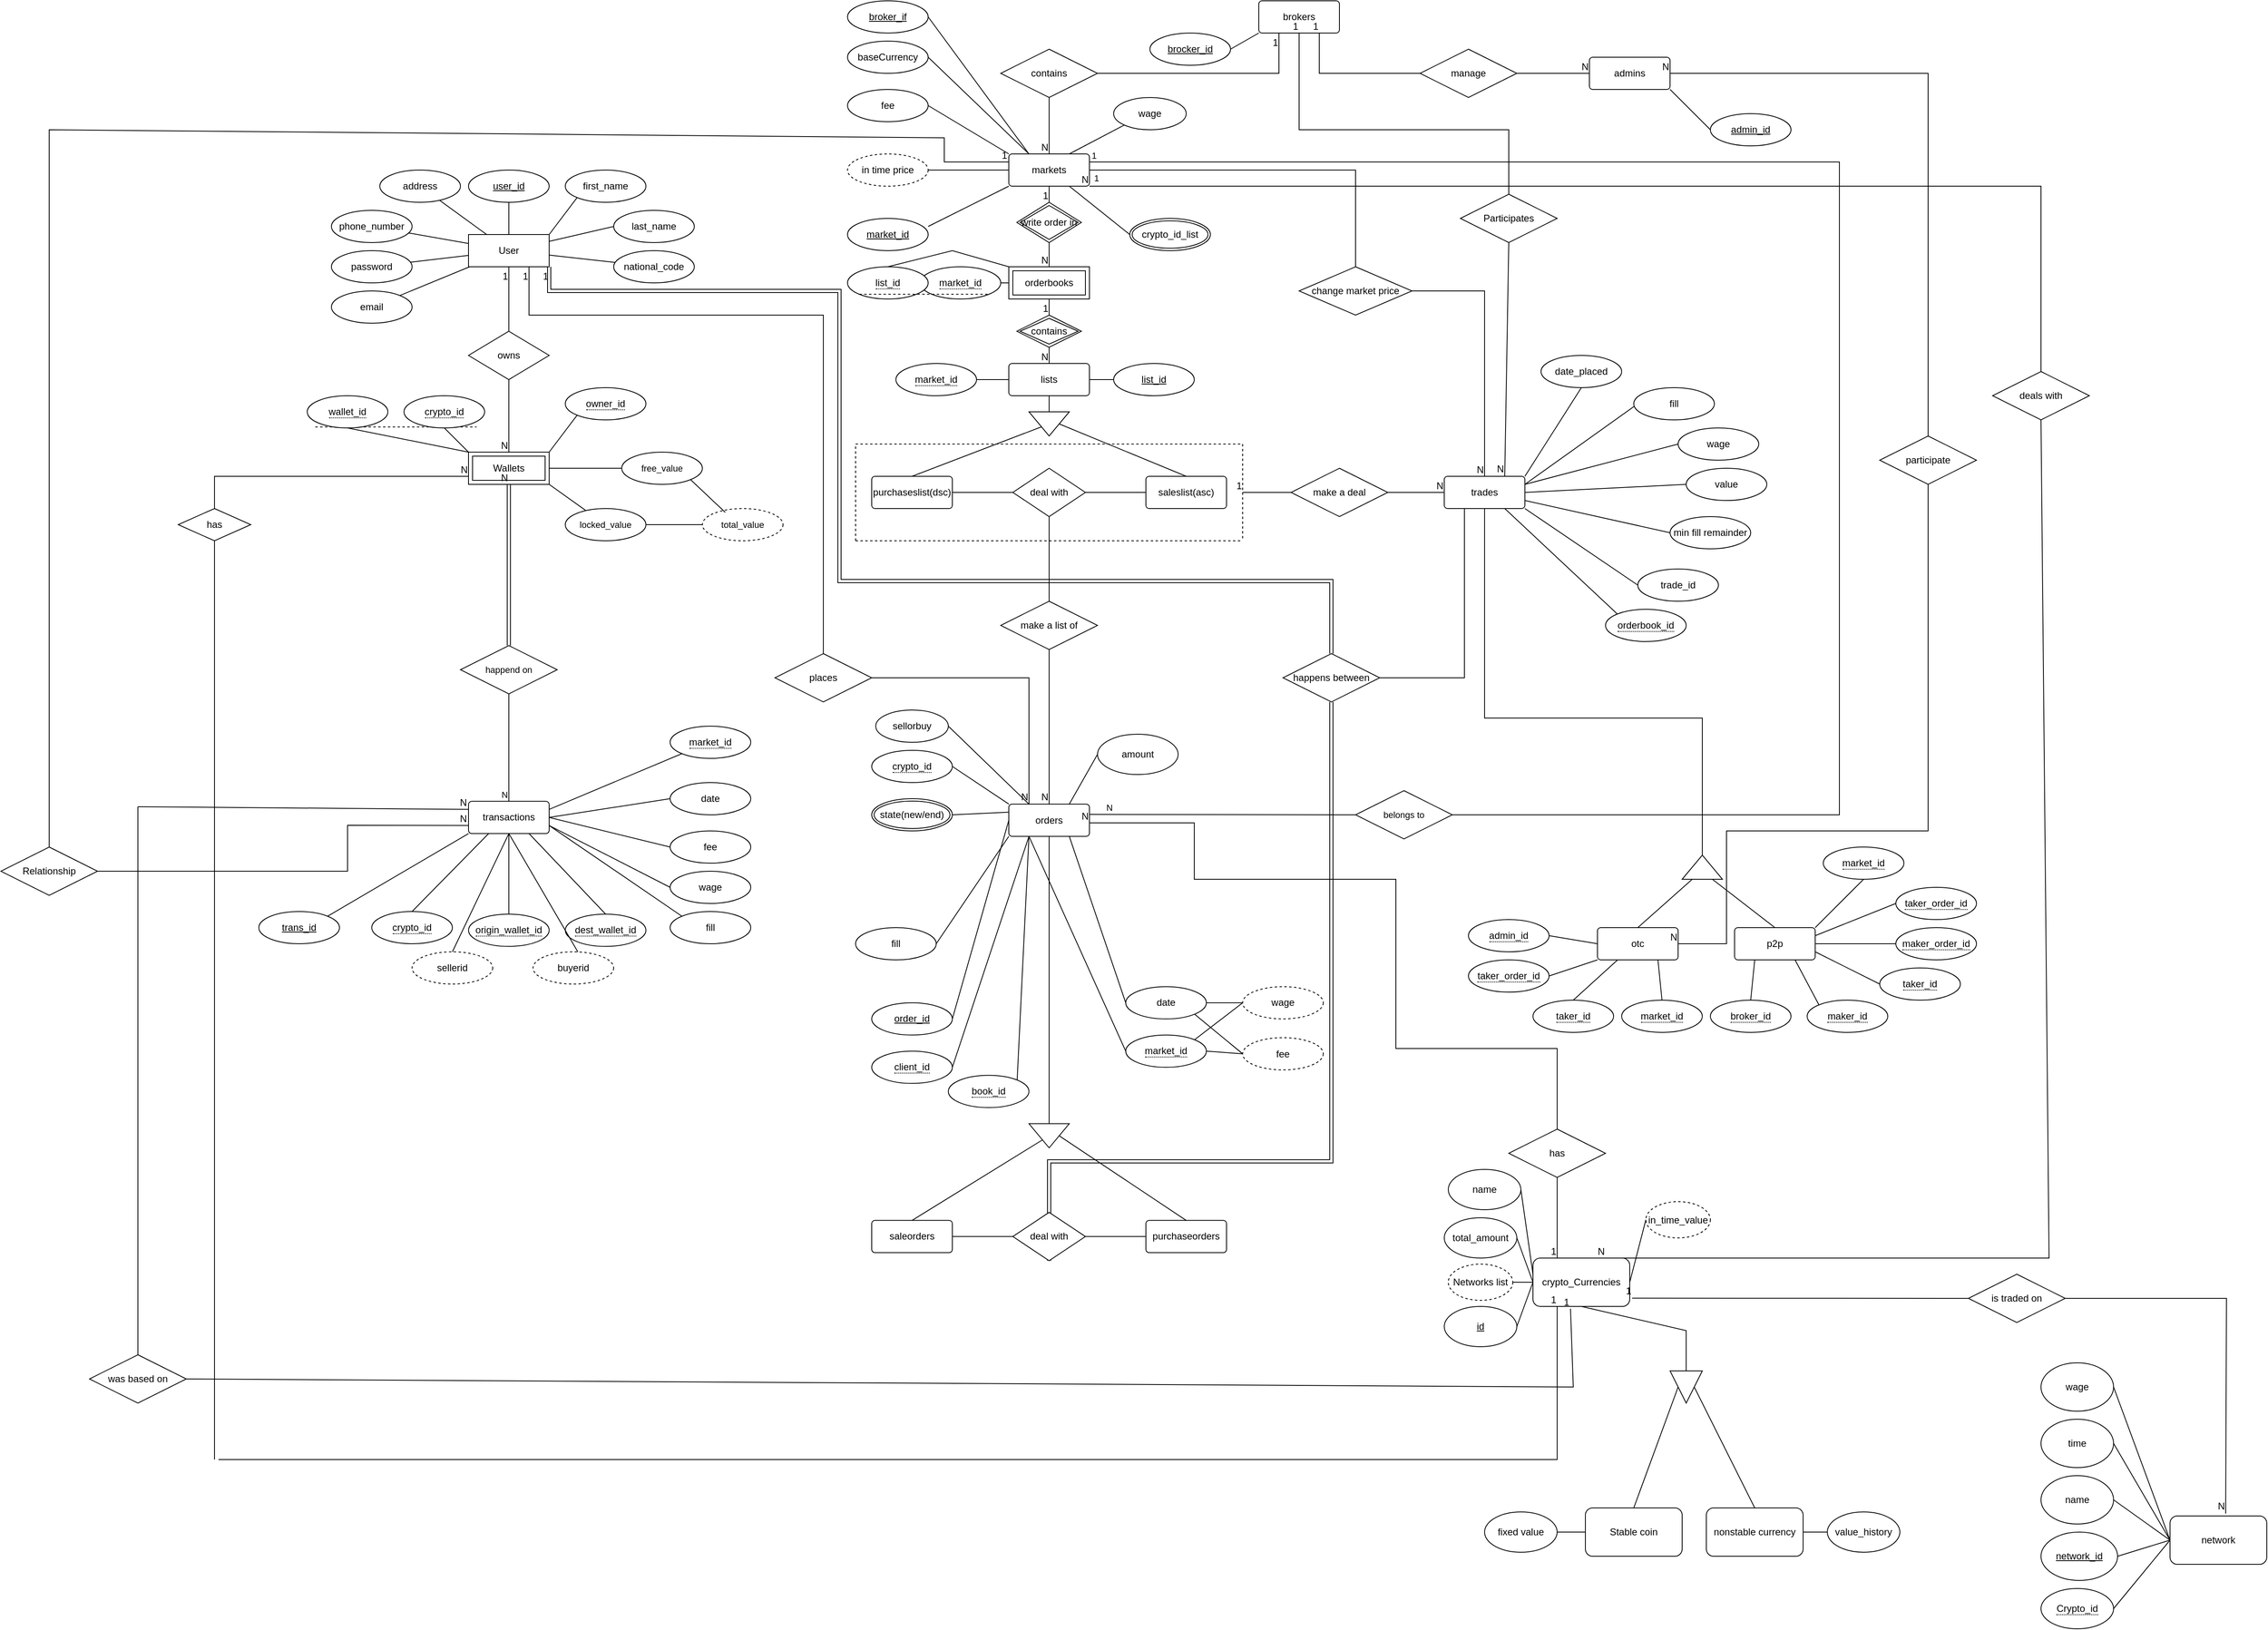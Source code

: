 <mxfile version="24.4.6" type="device">
  <diagram name="Page-1" id="QQTQ0UTaoPSm4uBNrjiQ">
    <mxGraphModel dx="5500" dy="3438" grid="1" gridSize="10" guides="0" tooltips="1" connect="1" arrows="1" fold="1" page="1" pageScale="1" pageWidth="1700" pageHeight="1150" math="0" shadow="0">
      <root>
        <mxCell id="0" />
        <mxCell id="1" parent="0" />
        <mxCell id="G-gwL_Z2dPmAygsZRbij-1" value="" style="edgeStyle=none;rounded=0;orthogonalLoop=1;jettySize=auto;html=1;strokeColor=default;align=center;verticalAlign=middle;fontFamily=Helvetica;fontSize=11;fontColor=default;labelBackgroundColor=default;endArrow=none;endFill=0;" parent="1" source="G-gwL_Z2dPmAygsZRbij-8" target="G-gwL_Z2dPmAygsZRbij-13" edge="1">
          <mxGeometry relative="1" as="geometry" />
        </mxCell>
        <mxCell id="G-gwL_Z2dPmAygsZRbij-2" style="edgeStyle=none;rounded=0;orthogonalLoop=1;jettySize=auto;html=1;exitX=1;exitY=0;exitDx=0;exitDy=0;entryX=0;entryY=1;entryDx=0;entryDy=0;strokeColor=default;align=center;verticalAlign=middle;fontFamily=Helvetica;fontSize=11;fontColor=default;labelBackgroundColor=default;endArrow=none;endFill=0;" parent="1" source="G-gwL_Z2dPmAygsZRbij-8" target="G-gwL_Z2dPmAygsZRbij-11" edge="1">
          <mxGeometry relative="1" as="geometry" />
        </mxCell>
        <mxCell id="G-gwL_Z2dPmAygsZRbij-3" style="edgeStyle=none;rounded=0;orthogonalLoop=1;jettySize=auto;html=1;entryX=0;entryY=0.5;entryDx=0;entryDy=0;strokeColor=default;align=center;verticalAlign=middle;fontFamily=Helvetica;fontSize=11;fontColor=default;labelBackgroundColor=default;endArrow=none;endFill=0;" parent="1" source="G-gwL_Z2dPmAygsZRbij-8" target="G-gwL_Z2dPmAygsZRbij-12" edge="1">
          <mxGeometry relative="1" as="geometry" />
        </mxCell>
        <mxCell id="G-gwL_Z2dPmAygsZRbij-4" value="" style="edgeStyle=none;rounded=0;orthogonalLoop=1;jettySize=auto;html=1;strokeColor=default;align=center;verticalAlign=middle;fontFamily=Helvetica;fontSize=11;fontColor=default;labelBackgroundColor=default;endArrow=none;endFill=0;" parent="1" source="G-gwL_Z2dPmAygsZRbij-8" target="G-gwL_Z2dPmAygsZRbij-14" edge="1">
          <mxGeometry relative="1" as="geometry" />
        </mxCell>
        <mxCell id="G-gwL_Z2dPmAygsZRbij-5" value="" style="edgeStyle=none;rounded=0;orthogonalLoop=1;jettySize=auto;html=1;strokeColor=default;align=center;verticalAlign=middle;fontFamily=Helvetica;fontSize=11;fontColor=default;labelBackgroundColor=default;endArrow=none;endFill=0;" parent="1" source="G-gwL_Z2dPmAygsZRbij-8" target="G-gwL_Z2dPmAygsZRbij-17" edge="1">
          <mxGeometry relative="1" as="geometry" />
        </mxCell>
        <mxCell id="G-gwL_Z2dPmAygsZRbij-6" style="edgeStyle=none;rounded=0;orthogonalLoop=1;jettySize=auto;html=1;strokeColor=default;align=center;verticalAlign=middle;fontFamily=Helvetica;fontSize=11;fontColor=default;labelBackgroundColor=default;endArrow=none;endFill=0;" parent="1" source="G-gwL_Z2dPmAygsZRbij-8" target="G-gwL_Z2dPmAygsZRbij-16" edge="1">
          <mxGeometry relative="1" as="geometry" />
        </mxCell>
        <mxCell id="G-gwL_Z2dPmAygsZRbij-7" style="edgeStyle=none;rounded=0;orthogonalLoop=1;jettySize=auto;html=1;strokeColor=default;align=center;verticalAlign=middle;fontFamily=Helvetica;fontSize=11;fontColor=default;labelBackgroundColor=default;endArrow=none;endFill=0;" parent="1" source="G-gwL_Z2dPmAygsZRbij-8" target="G-gwL_Z2dPmAygsZRbij-15" edge="1">
          <mxGeometry relative="1" as="geometry" />
        </mxCell>
        <mxCell id="G-gwL_Z2dPmAygsZRbij-8" value="User" style="whiteSpace=wrap;html=1;align=center;" parent="1" vertex="1">
          <mxGeometry x="-1580" y="-1040" width="100" height="40" as="geometry" />
        </mxCell>
        <mxCell id="G-gwL_Z2dPmAygsZRbij-9" style="edgeStyle=orthogonalEdgeStyle;rounded=0;orthogonalLoop=1;jettySize=auto;html=1;exitX=0.5;exitY=1;exitDx=0;exitDy=0;entryX=0.5;entryY=0;entryDx=0;entryDy=0;endArrow=none;endFill=0;" parent="1" source="G-gwL_Z2dPmAygsZRbij-10" target="G-gwL_Z2dPmAygsZRbij-8" edge="1">
          <mxGeometry relative="1" as="geometry" />
        </mxCell>
        <mxCell id="G-gwL_Z2dPmAygsZRbij-10" value="user_&lt;span style=&quot;background-color: initial;&quot;&gt;id&lt;/span&gt;" style="ellipse;whiteSpace=wrap;html=1;align=center;fontStyle=4" parent="1" vertex="1">
          <mxGeometry x="-1580" y="-1120" width="100" height="40" as="geometry" />
        </mxCell>
        <mxCell id="G-gwL_Z2dPmAygsZRbij-11" value="first_name" style="ellipse;whiteSpace=wrap;html=1;align=center;" parent="1" vertex="1">
          <mxGeometry x="-1460" y="-1120" width="100" height="40" as="geometry" />
        </mxCell>
        <mxCell id="G-gwL_Z2dPmAygsZRbij-12" value="last_name" style="ellipse;whiteSpace=wrap;html=1;align=center;" parent="1" vertex="1">
          <mxGeometry x="-1400" y="-1070" width="100" height="40" as="geometry" />
        </mxCell>
        <mxCell id="G-gwL_Z2dPmAygsZRbij-13" value="national_code" style="ellipse;whiteSpace=wrap;html=1;align=center;" parent="1" vertex="1">
          <mxGeometry x="-1400" y="-1020" width="100" height="40" as="geometry" />
        </mxCell>
        <mxCell id="G-gwL_Z2dPmAygsZRbij-14" value="email" style="ellipse;whiteSpace=wrap;html=1;align=center;" parent="1" vertex="1">
          <mxGeometry x="-1750" y="-970" width="100" height="40" as="geometry" />
        </mxCell>
        <mxCell id="G-gwL_Z2dPmAygsZRbij-15" value="password" style="ellipse;whiteSpace=wrap;html=1;align=center;" parent="1" vertex="1">
          <mxGeometry x="-1750" y="-1020" width="100" height="40" as="geometry" />
        </mxCell>
        <mxCell id="G-gwL_Z2dPmAygsZRbij-16" value="phone_number" style="ellipse;whiteSpace=wrap;html=1;align=center;" parent="1" vertex="1">
          <mxGeometry x="-1750" y="-1070" width="100" height="40" as="geometry" />
        </mxCell>
        <mxCell id="G-gwL_Z2dPmAygsZRbij-17" value="address" style="ellipse;whiteSpace=wrap;html=1;align=center;" parent="1" vertex="1">
          <mxGeometry x="-1690" y="-1120" width="100" height="40" as="geometry" />
        </mxCell>
        <mxCell id="G-gwL_Z2dPmAygsZRbij-18" style="edgeStyle=none;rounded=0;orthogonalLoop=1;jettySize=auto;html=1;exitX=1;exitY=0;exitDx=0;exitDy=0;strokeColor=default;align=center;verticalAlign=middle;fontFamily=Helvetica;fontSize=11;fontColor=default;labelBackgroundColor=default;endArrow=none;endFill=0;entryX=0;entryY=1;entryDx=0;entryDy=0;" parent="1" target="G-gwL_Z2dPmAygsZRbij-123" edge="1">
          <mxGeometry relative="1" as="geometry">
            <mxPoint x="-1431.069" y="-811.862" as="targetPoint" />
            <mxPoint x="-1480" y="-770" as="sourcePoint" />
          </mxGeometry>
        </mxCell>
        <mxCell id="G-gwL_Z2dPmAygsZRbij-19" style="edgeStyle=none;rounded=0;orthogonalLoop=1;jettySize=auto;html=1;exitX=1;exitY=1;exitDx=0;exitDy=0;strokeColor=default;align=center;verticalAlign=middle;fontFamily=Helvetica;fontSize=11;fontColor=default;labelBackgroundColor=default;endArrow=none;endFill=0;" parent="1" target="G-gwL_Z2dPmAygsZRbij-27" edge="1">
          <mxGeometry relative="1" as="geometry">
            <mxPoint x="-1480" y="-730" as="sourcePoint" />
          </mxGeometry>
        </mxCell>
        <mxCell id="G-gwL_Z2dPmAygsZRbij-20" style="edgeStyle=none;rounded=0;orthogonalLoop=1;jettySize=auto;html=1;exitX=1;exitY=0.5;exitDx=0;exitDy=0;strokeColor=default;align=center;verticalAlign=middle;fontFamily=Helvetica;fontSize=11;fontColor=default;labelBackgroundColor=default;endArrow=none;endFill=0;" parent="1" target="G-gwL_Z2dPmAygsZRbij-25" edge="1">
          <mxGeometry relative="1" as="geometry">
            <mxPoint x="-1480" y="-750" as="sourcePoint" />
          </mxGeometry>
        </mxCell>
        <mxCell id="G-gwL_Z2dPmAygsZRbij-22" style="rounded=0;orthogonalLoop=1;jettySize=auto;html=1;entryX=0;entryY=0;entryDx=0;entryDy=0;endArrow=none;endFill=0;exitX=0.5;exitY=1;exitDx=0;exitDy=0;" parent="1" source="BZY4IAQ33t0b4SyMLwwF-109" edge="1">
          <mxGeometry relative="1" as="geometry">
            <mxPoint x="-1636.471" y="-812.353" as="sourcePoint" />
            <mxPoint x="-1580" y="-770" as="targetPoint" />
          </mxGeometry>
        </mxCell>
        <mxCell id="G-gwL_Z2dPmAygsZRbij-25" value="free_value" style="ellipse;whiteSpace=wrap;html=1;align=center;fontFamily=Helvetica;fontSize=11;fontColor=default;labelBackgroundColor=default;" parent="1" vertex="1">
          <mxGeometry x="-1390" y="-770" width="100" height="40" as="geometry" />
        </mxCell>
        <mxCell id="G-gwL_Z2dPmAygsZRbij-26" style="edgeStyle=none;rounded=0;orthogonalLoop=1;jettySize=auto;html=1;strokeColor=default;align=center;verticalAlign=middle;fontFamily=Helvetica;fontSize=11;fontColor=default;labelBackgroundColor=default;endArrow=none;endFill=0;" parent="1" source="G-gwL_Z2dPmAygsZRbij-27" target="G-gwL_Z2dPmAygsZRbij-28" edge="1">
          <mxGeometry relative="1" as="geometry" />
        </mxCell>
        <mxCell id="G-gwL_Z2dPmAygsZRbij-27" value="locked_value" style="ellipse;whiteSpace=wrap;html=1;align=center;fontFamily=Helvetica;fontSize=11;fontColor=default;labelBackgroundColor=default;" parent="1" vertex="1">
          <mxGeometry x="-1460" y="-700" width="100" height="40" as="geometry" />
        </mxCell>
        <mxCell id="G-gwL_Z2dPmAygsZRbij-28" value="total_value" style="ellipse;whiteSpace=wrap;html=1;align=center;dashed=1;fontFamily=Helvetica;fontSize=11;fontColor=default;labelBackgroundColor=default;" parent="1" vertex="1">
          <mxGeometry x="-1290" y="-700" width="100" height="40" as="geometry" />
        </mxCell>
        <mxCell id="G-gwL_Z2dPmAygsZRbij-29" style="edgeStyle=none;rounded=0;orthogonalLoop=1;jettySize=auto;html=1;exitX=1;exitY=1;exitDx=0;exitDy=0;entryX=0.284;entryY=0.12;entryDx=0;entryDy=0;entryPerimeter=0;strokeColor=default;align=center;verticalAlign=middle;fontFamily=Helvetica;fontSize=11;fontColor=default;labelBackgroundColor=default;endArrow=none;endFill=0;" parent="1" source="G-gwL_Z2dPmAygsZRbij-25" target="G-gwL_Z2dPmAygsZRbij-28" edge="1">
          <mxGeometry relative="1" as="geometry" />
        </mxCell>
        <mxCell id="G-gwL_Z2dPmAygsZRbij-31" value="owns" style="shape=rhombus;perimeter=rhombusPerimeter;whiteSpace=wrap;html=1;align=center;" parent="1" vertex="1">
          <mxGeometry x="-1580" y="-920" width="100" height="60" as="geometry" />
        </mxCell>
        <mxCell id="G-gwL_Z2dPmAygsZRbij-32" value="" style="endArrow=none;html=1;rounded=0;entryX=0.5;entryY=1;entryDx=0;entryDy=0;" parent="1" target="G-gwL_Z2dPmAygsZRbij-8" edge="1">
          <mxGeometry relative="1" as="geometry">
            <mxPoint x="-1530" y="-920" as="sourcePoint" />
            <mxPoint x="-1370" y="-770" as="targetPoint" />
          </mxGeometry>
        </mxCell>
        <mxCell id="G-gwL_Z2dPmAygsZRbij-33" value="1" style="resizable=0;html=1;whiteSpace=wrap;align=right;verticalAlign=bottom;" parent="G-gwL_Z2dPmAygsZRbij-32" connectable="0" vertex="1">
          <mxGeometry x="1" relative="1" as="geometry">
            <mxPoint y="20" as="offset" />
          </mxGeometry>
        </mxCell>
        <mxCell id="G-gwL_Z2dPmAygsZRbij-37" value="markets" style="rounded=1;arcSize=10;whiteSpace=wrap;html=1;align=center;" parent="1" vertex="1">
          <mxGeometry x="-910" y="-1140" width="100" height="40" as="geometry" />
        </mxCell>
        <mxCell id="G-gwL_Z2dPmAygsZRbij-38" value="" style="triangle;whiteSpace=wrap;html=1;direction=south;" parent="1" vertex="1">
          <mxGeometry x="-885" y="-820" width="50" height="30" as="geometry" />
        </mxCell>
        <mxCell id="G-gwL_Z2dPmAygsZRbij-39" value="saleslist(asc)" style="rounded=1;arcSize=10;whiteSpace=wrap;html=1;align=center;" parent="1" vertex="1">
          <mxGeometry x="-740" y="-740" width="100" height="40" as="geometry" />
        </mxCell>
        <mxCell id="G-gwL_Z2dPmAygsZRbij-40" value="&lt;span&gt;&lt;span data-dobid=&quot;hdw&quot;&gt;purchases&lt;/span&gt;&lt;/span&gt;list(dsc)" style="rounded=1;arcSize=10;whiteSpace=wrap;html=1;align=center;" parent="1" vertex="1">
          <mxGeometry x="-1080" y="-740" width="100" height="40" as="geometry" />
        </mxCell>
        <mxCell id="G-gwL_Z2dPmAygsZRbij-42" value="" style="endArrow=none;html=1;rounded=0;exitX=0.5;exitY=1;exitDx=0;exitDy=0;entryX=0.5;entryY=0;entryDx=0;entryDy=0;" parent="1" edge="1">
          <mxGeometry relative="1" as="geometry">
            <mxPoint x="-860" y="-1030" as="sourcePoint" />
            <mxPoint x="-860" y="-1000" as="targetPoint" />
          </mxGeometry>
        </mxCell>
        <mxCell id="G-gwL_Z2dPmAygsZRbij-43" value="N" style="resizable=0;html=1;whiteSpace=wrap;align=right;verticalAlign=bottom;" parent="G-gwL_Z2dPmAygsZRbij-42" connectable="0" vertex="1">
          <mxGeometry x="1" relative="1" as="geometry" />
        </mxCell>
        <mxCell id="G-gwL_Z2dPmAygsZRbij-45" value="" style="endArrow=none;html=1;rounded=0;exitX=0.5;exitY=0;exitDx=0;exitDy=0;entryX=0.5;entryY=0;entryDx=0;entryDy=0;" parent="1" source="G-gwL_Z2dPmAygsZRbij-38" target="G-gwL_Z2dPmAygsZRbij-39" edge="1">
          <mxGeometry relative="1" as="geometry">
            <mxPoint x="-940" y="-870" as="sourcePoint" />
            <mxPoint x="-780" y="-870" as="targetPoint" />
          </mxGeometry>
        </mxCell>
        <mxCell id="G-gwL_Z2dPmAygsZRbij-46" value="" style="endArrow=none;html=1;rounded=0;exitX=0.5;exitY=0;exitDx=0;exitDy=0;" parent="1" source="G-gwL_Z2dPmAygsZRbij-40" target="G-gwL_Z2dPmAygsZRbij-38" edge="1">
          <mxGeometry relative="1" as="geometry">
            <mxPoint x="-940" y="-870" as="sourcePoint" />
            <mxPoint x="-780" y="-870" as="targetPoint" />
          </mxGeometry>
        </mxCell>
        <mxCell id="G-gwL_Z2dPmAygsZRbij-53" value="" style="endArrow=none;html=1;rounded=0;exitX=0.5;exitY=0;exitDx=0;exitDy=0;entryX=0.5;entryY=1;entryDx=0;entryDy=0;" parent="1" target="G-gwL_Z2dPmAygsZRbij-37" edge="1">
          <mxGeometry relative="1" as="geometry">
            <mxPoint x="-860" y="-1080.0" as="sourcePoint" />
            <mxPoint x="-575" y="-1080" as="targetPoint" />
          </mxGeometry>
        </mxCell>
        <mxCell id="G-gwL_Z2dPmAygsZRbij-54" value="1" style="resizable=0;html=1;whiteSpace=wrap;align=right;verticalAlign=bottom;" parent="G-gwL_Z2dPmAygsZRbij-53" connectable="0" vertex="1">
          <mxGeometry x="1" relative="1" as="geometry">
            <mxPoint y="20" as="offset" />
          </mxGeometry>
        </mxCell>
        <mxCell id="G-gwL_Z2dPmAygsZRbij-55" value="deal with" style="shape=rhombus;perimeter=rhombusPerimeter;whiteSpace=wrap;html=1;align=center;" parent="1" vertex="1">
          <mxGeometry x="-905" y="-750" width="90" height="60" as="geometry" />
        </mxCell>
        <mxCell id="G-gwL_Z2dPmAygsZRbij-56" value="" style="endArrow=none;html=1;rounded=0;exitX=1;exitY=0.5;exitDx=0;exitDy=0;entryX=0;entryY=0.5;entryDx=0;entryDy=0;" parent="1" source="G-gwL_Z2dPmAygsZRbij-40" target="G-gwL_Z2dPmAygsZRbij-55" edge="1">
          <mxGeometry relative="1" as="geometry">
            <mxPoint x="-900" y="-720" as="sourcePoint" />
            <mxPoint x="-740" y="-720" as="targetPoint" />
          </mxGeometry>
        </mxCell>
        <mxCell id="G-gwL_Z2dPmAygsZRbij-57" value="" style="endArrow=none;html=1;rounded=0;exitX=1;exitY=0.5;exitDx=0;exitDy=0;entryX=0;entryY=0.5;entryDx=0;entryDy=0;" parent="1" source="G-gwL_Z2dPmAygsZRbij-55" target="G-gwL_Z2dPmAygsZRbij-39" edge="1">
          <mxGeometry relative="1" as="geometry">
            <mxPoint x="-900" y="-720" as="sourcePoint" />
            <mxPoint x="-740" y="-720" as="targetPoint" />
          </mxGeometry>
        </mxCell>
        <mxCell id="G-gwL_Z2dPmAygsZRbij-58" value="" style="endArrow=none;dashed=1;html=1;rounded=0;" parent="1" edge="1">
          <mxGeometry width="50" height="50" relative="1" as="geometry">
            <mxPoint x="-1100" y="-660" as="sourcePoint" />
            <mxPoint x="-620" y="-660" as="targetPoint" />
          </mxGeometry>
        </mxCell>
        <mxCell id="G-gwL_Z2dPmAygsZRbij-59" value="" style="endArrow=none;dashed=1;html=1;rounded=0;" parent="1" edge="1">
          <mxGeometry width="50" height="50" relative="1" as="geometry">
            <mxPoint x="-620" y="-780" as="sourcePoint" />
            <mxPoint x="-620" y="-660" as="targetPoint" />
          </mxGeometry>
        </mxCell>
        <mxCell id="G-gwL_Z2dPmAygsZRbij-60" value="" style="endArrow=none;dashed=1;html=1;rounded=0;" parent="1" edge="1">
          <mxGeometry width="50" height="50" relative="1" as="geometry">
            <mxPoint x="-1100" y="-660" as="sourcePoint" />
            <mxPoint x="-1100" y="-780" as="targetPoint" />
          </mxGeometry>
        </mxCell>
        <mxCell id="G-gwL_Z2dPmAygsZRbij-61" value="" style="endArrow=none;dashed=1;html=1;rounded=0;" parent="1" edge="1">
          <mxGeometry width="50" height="50" relative="1" as="geometry">
            <mxPoint x="-1100" y="-780" as="sourcePoint" />
            <mxPoint x="-620" y="-780" as="targetPoint" />
          </mxGeometry>
        </mxCell>
        <mxCell id="G-gwL_Z2dPmAygsZRbij-62" value="" style="endArrow=none;html=1;rounded=0;exitX=0.5;exitY=1;exitDx=0;exitDy=0;entryX=0.5;entryY=0;entryDx=0;entryDy=0;" parent="1" source="G-gwL_Z2dPmAygsZRbij-64" target="G-gwL_Z2dPmAygsZRbij-133" edge="1">
          <mxGeometry relative="1" as="geometry">
            <mxPoint x="-900" y="-540" as="sourcePoint" />
            <mxPoint x="-860.0" y="-413.28" as="targetPoint" />
          </mxGeometry>
        </mxCell>
        <mxCell id="G-gwL_Z2dPmAygsZRbij-63" value="N" style="resizable=0;html=1;whiteSpace=wrap;align=right;verticalAlign=bottom;" parent="G-gwL_Z2dPmAygsZRbij-62" connectable="0" vertex="1">
          <mxGeometry x="1" relative="1" as="geometry" />
        </mxCell>
        <mxCell id="G-gwL_Z2dPmAygsZRbij-64" value="make a list of" style="shape=rhombus;perimeter=rhombusPerimeter;whiteSpace=wrap;html=1;align=center;" parent="1" vertex="1">
          <mxGeometry x="-920" y="-585" width="120" height="60" as="geometry" />
        </mxCell>
        <mxCell id="G-gwL_Z2dPmAygsZRbij-65" value="" style="endArrow=none;html=1;rounded=0;entryX=0.5;entryY=0;entryDx=0;entryDy=0;" parent="1" target="G-gwL_Z2dPmAygsZRbij-64" edge="1">
          <mxGeometry relative="1" as="geometry">
            <mxPoint x="-860" y="-690" as="sourcePoint" />
            <mxPoint x="-740" y="-690" as="targetPoint" />
          </mxGeometry>
        </mxCell>
        <mxCell id="G-gwL_Z2dPmAygsZRbij-66" value="make a deal" style="shape=rhombus;perimeter=rhombusPerimeter;whiteSpace=wrap;html=1;align=center;" parent="1" vertex="1">
          <mxGeometry x="-560" y="-750" width="120" height="60" as="geometry" />
        </mxCell>
        <mxCell id="G-gwL_Z2dPmAygsZRbij-71" value="" style="endArrow=none;html=1;rounded=0;entryX=0.25;entryY=1;entryDx=0;entryDy=0;exitX=1;exitY=0.5;exitDx=0;exitDy=0;" parent="1" edge="1">
          <mxGeometry relative="1" as="geometry">
            <mxPoint x="-450" y="-490" as="sourcePoint" />
            <mxPoint x="-345" y="-700" as="targetPoint" />
            <Array as="points">
              <mxPoint x="-345" y="-490" />
            </Array>
          </mxGeometry>
        </mxCell>
        <mxCell id="G-gwL_Z2dPmAygsZRbij-72" value="" style="endArrow=none;html=1;rounded=0;exitX=1;exitY=0.5;exitDx=0;exitDy=0;entryX=0;entryY=0.5;entryDx=0;entryDy=0;" parent="1" source="G-gwL_Z2dPmAygsZRbij-88" target="G-gwL_Z2dPmAygsZRbij-37" edge="1">
          <mxGeometry relative="1" as="geometry">
            <mxPoint x="-1010" y="-1120" as="sourcePoint" />
            <mxPoint x="-740" y="-970" as="targetPoint" />
          </mxGeometry>
        </mxCell>
        <mxCell id="G-gwL_Z2dPmAygsZRbij-74" value="" style="endArrow=none;html=1;rounded=0;exitX=1;exitY=0.5;exitDx=0;exitDy=0;entryX=0.5;entryY=0;entryDx=0;entryDy=0;" parent="1" source="G-gwL_Z2dPmAygsZRbij-37" target="WHe2F3xvCykoVnp4DLmZ-85" edge="1">
          <mxGeometry relative="1" as="geometry">
            <mxPoint x="-730" y="-1120.5" as="sourcePoint" />
            <mxPoint x="-475" y="-1000" as="targetPoint" />
            <Array as="points">
              <mxPoint x="-500" y="-1120" />
              <mxPoint x="-480" y="-1120" />
            </Array>
          </mxGeometry>
        </mxCell>
        <mxCell id="G-gwL_Z2dPmAygsZRbij-75" value="" style="endArrow=none;html=1;rounded=0;entryX=0.5;entryY=0;entryDx=0;entryDy=0;exitX=1;exitY=0.5;exitDx=0;exitDy=0;" parent="1" source="WHe2F3xvCykoVnp4DLmZ-85" edge="1">
          <mxGeometry relative="1" as="geometry">
            <mxPoint x="-400" y="-970" as="sourcePoint" />
            <mxPoint x="-320" y="-740" as="targetPoint" />
            <Array as="points">
              <mxPoint x="-320" y="-970" />
            </Array>
          </mxGeometry>
        </mxCell>
        <mxCell id="G-gwL_Z2dPmAygsZRbij-88" value="in time price" style="ellipse;whiteSpace=wrap;html=1;align=center;dashed=1;" parent="1" vertex="1">
          <mxGeometry x="-1110" y="-1140" width="100" height="40" as="geometry" />
        </mxCell>
        <mxCell id="G-gwL_Z2dPmAygsZRbij-96" value="" style="endArrow=none;html=1;rounded=0;exitX=1;exitY=0.5;exitDx=0;exitDy=0;entryX=0;entryY=1;entryDx=0;entryDy=0;" parent="1" target="G-gwL_Z2dPmAygsZRbij-37" edge="1">
          <mxGeometry relative="1" as="geometry">
            <mxPoint x="-1010" y="-1050" as="sourcePoint" />
            <mxPoint x="-700" y="-1000" as="targetPoint" />
          </mxGeometry>
        </mxCell>
        <mxCell id="G-gwL_Z2dPmAygsZRbij-98" value="market_id" style="ellipse;whiteSpace=wrap;html=1;align=center;fontStyle=4;" parent="1" vertex="1">
          <mxGeometry x="-1110" y="-1060" width="100" height="40" as="geometry" />
        </mxCell>
        <mxCell id="G-gwL_Z2dPmAygsZRbij-99" value="places" style="shape=rhombus;perimeter=rhombusPerimeter;whiteSpace=wrap;html=1;align=center;" parent="1" vertex="1">
          <mxGeometry x="-1200" y="-520" width="120" height="60" as="geometry" />
        </mxCell>
        <mxCell id="G-gwL_Z2dPmAygsZRbij-112" value="&lt;span style=&quot;border-bottom: 1px dotted&quot;&gt;market_id&lt;br&gt;&lt;/span&gt;" style="ellipse;whiteSpace=wrap;html=1;align=center;" parent="1" vertex="1">
          <mxGeometry x="-1020" y="-1000" width="100" height="40" as="geometry" />
        </mxCell>
        <mxCell id="G-gwL_Z2dPmAygsZRbij-113" value="" style="endArrow=none;html=1;rounded=0;exitX=1;exitY=0.5;exitDx=0;exitDy=0;entryX=0;entryY=0.5;entryDx=0;entryDy=0;" parent="1" source="G-gwL_Z2dPmAygsZRbij-112" edge="1">
          <mxGeometry relative="1" as="geometry">
            <mxPoint x="-830" y="-1060" as="sourcePoint" />
            <mxPoint x="-910" y="-980" as="targetPoint" />
          </mxGeometry>
        </mxCell>
        <mxCell id="G-gwL_Z2dPmAygsZRbij-114" value="" style="shape=link;html=1;rounded=0;exitX=0.5;exitY=1;exitDx=0;exitDy=0;entryX=0.5;entryY=1;entryDx=0;entryDy=0;edgeStyle=orthogonalEdgeStyle;" parent="1" target="ONjoq6IzzjtHBm0ZLrr7-7" edge="1">
          <mxGeometry relative="1" as="geometry">
            <mxPoint x="-510" y="-460" as="sourcePoint" />
            <mxPoint x="-810.0" y="-413.28" as="targetPoint" />
            <Array as="points">
              <mxPoint x="-510" y="-460" />
              <mxPoint x="-510" y="110" />
              <mxPoint x="-860" y="110" />
            </Array>
          </mxGeometry>
        </mxCell>
        <mxCell id="G-gwL_Z2dPmAygsZRbij-115" value="1" style="resizable=0;html=1;whiteSpace=wrap;align=right;verticalAlign=bottom;" parent="G-gwL_Z2dPmAygsZRbij-114" connectable="0" vertex="1">
          <mxGeometry x="1" relative="1" as="geometry" />
        </mxCell>
        <mxCell id="G-gwL_Z2dPmAygsZRbij-117" value="" style="endArrow=none;html=1;rounded=0;entryX=0.75;entryY=1;entryDx=0;entryDy=0;exitX=0.5;exitY=0;exitDx=0;exitDy=0;edgeStyle=orthogonalEdgeStyle;" parent="1" source="G-gwL_Z2dPmAygsZRbij-99" target="G-gwL_Z2dPmAygsZRbij-8" edge="1">
          <mxGeometry relative="1" as="geometry">
            <mxPoint x="-1320" y="-740" as="sourcePoint" />
            <mxPoint x="-1160" y="-740" as="targetPoint" />
            <Array as="points">
              <mxPoint x="-1140" y="-940" />
              <mxPoint x="-1505" y="-940" />
            </Array>
          </mxGeometry>
        </mxCell>
        <mxCell id="G-gwL_Z2dPmAygsZRbij-118" value="1" style="resizable=0;html=1;whiteSpace=wrap;align=right;verticalAlign=bottom;" parent="G-gwL_Z2dPmAygsZRbij-117" connectable="0" vertex="1">
          <mxGeometry x="1" relative="1" as="geometry">
            <mxPoint y="20" as="offset" />
          </mxGeometry>
        </mxCell>
        <mxCell id="G-gwL_Z2dPmAygsZRbij-119" value="" style="endArrow=none;html=1;rounded=0;entryX=0.25;entryY=0;entryDx=0;entryDy=0;exitX=1;exitY=0.5;exitDx=0;exitDy=0;edgeStyle=orthogonalEdgeStyle;" parent="1" source="G-gwL_Z2dPmAygsZRbij-99" target="G-gwL_Z2dPmAygsZRbij-133" edge="1">
          <mxGeometry relative="1" as="geometry">
            <mxPoint x="-1330" y="-550" as="sourcePoint" />
            <mxPoint x="-910.0" y="-413.28" as="targetPoint" />
            <Array as="points">
              <mxPoint x="-885" y="-490" />
            </Array>
          </mxGeometry>
        </mxCell>
        <mxCell id="G-gwL_Z2dPmAygsZRbij-120" value="N" style="resizable=0;html=1;whiteSpace=wrap;align=right;verticalAlign=bottom;" parent="G-gwL_Z2dPmAygsZRbij-119" connectable="0" vertex="1">
          <mxGeometry x="1" relative="1" as="geometry" />
        </mxCell>
        <mxCell id="G-gwL_Z2dPmAygsZRbij-123" value="&lt;span style=&quot;border-bottom: 1px dotted&quot;&gt;owner_id&lt;/span&gt;" style="ellipse;whiteSpace=wrap;html=1;align=center;" parent="1" vertex="1">
          <mxGeometry x="-1460" y="-850" width="100" height="40" as="geometry" />
        </mxCell>
        <mxCell id="G-gwL_Z2dPmAygsZRbij-125" value="" style="shape=link;html=1;rounded=0;entryX=1;entryY=1;entryDx=0;entryDy=0;exitX=0.5;exitY=0;exitDx=0;exitDy=0;edgeStyle=orthogonalEdgeStyle;" parent="1" target="G-gwL_Z2dPmAygsZRbij-8" edge="1">
          <mxGeometry relative="1" as="geometry">
            <mxPoint x="-510" y="-520" as="sourcePoint" />
            <mxPoint x="-1140" y="-810" as="targetPoint" />
            <Array as="points">
              <mxPoint x="-510" y="-520" />
              <mxPoint x="-510" y="-610" />
              <mxPoint x="-1120" y="-610" />
              <mxPoint x="-1120" y="-970" />
              <mxPoint x="-1480" y="-970" />
            </Array>
          </mxGeometry>
        </mxCell>
        <mxCell id="G-gwL_Z2dPmAygsZRbij-126" value="1" style="resizable=0;html=1;whiteSpace=wrap;align=right;verticalAlign=bottom;" parent="G-gwL_Z2dPmAygsZRbij-125" connectable="0" vertex="1">
          <mxGeometry x="1" relative="1" as="geometry">
            <mxPoint y="20" as="offset" />
          </mxGeometry>
        </mxCell>
        <mxCell id="G-gwL_Z2dPmAygsZRbij-133" value="orders" style="rounded=1;arcSize=10;whiteSpace=wrap;html=1;align=center;" parent="1" vertex="1">
          <mxGeometry x="-910" y="-333.28" width="100" height="40" as="geometry" />
        </mxCell>
        <mxCell id="G-gwL_Z2dPmAygsZRbij-134" value="fill" style="ellipse;whiteSpace=wrap;html=1;align=center;" parent="1" vertex="1">
          <mxGeometry x="-1100" y="-180" width="100" height="40" as="geometry" />
        </mxCell>
        <mxCell id="G-gwL_Z2dPmAygsZRbij-135" value="" style="endArrow=none;html=1;rounded=0;entryX=1;entryY=0.5;entryDx=0;entryDy=0;exitX=0;exitY=1;exitDx=0;exitDy=0;" parent="1" source="G-gwL_Z2dPmAygsZRbij-133" target="G-gwL_Z2dPmAygsZRbij-134" edge="1">
          <mxGeometry relative="1" as="geometry">
            <mxPoint x="-880" y="-300" as="sourcePoint" />
            <mxPoint x="-650" y="-170.0" as="targetPoint" />
          </mxGeometry>
        </mxCell>
        <mxCell id="G-gwL_Z2dPmAygsZRbij-138" value="order_id" style="ellipse;whiteSpace=wrap;html=1;align=center;fontStyle=4;" parent="1" vertex="1">
          <mxGeometry x="-1080" y="-86.72" width="100" height="40" as="geometry" />
        </mxCell>
        <mxCell id="G-gwL_Z2dPmAygsZRbij-139" value="" style="endArrow=none;html=1;rounded=0;entryX=1;entryY=0.5;entryDx=0;entryDy=0;exitX=0;exitY=0.5;exitDx=0;exitDy=0;" parent="1" source="G-gwL_Z2dPmAygsZRbij-133" target="G-gwL_Z2dPmAygsZRbij-138" edge="1">
          <mxGeometry relative="1" as="geometry">
            <mxPoint x="-850" y="-470" as="sourcePoint" />
            <mxPoint x="-690" y="-470" as="targetPoint" />
          </mxGeometry>
        </mxCell>
        <mxCell id="G-gwL_Z2dPmAygsZRbij-141" value="" style="endArrow=none;html=1;rounded=0;exitX=1;exitY=0.5;exitDx=0;exitDy=0;entryX=0.25;entryY=1;entryDx=0;entryDy=0;" parent="1" source="G-gwL_Z2dPmAygsZRbij-142" target="G-gwL_Z2dPmAygsZRbij-133" edge="1">
          <mxGeometry relative="1" as="geometry">
            <mxPoint x="-984.645" y="-54.142" as="sourcePoint" />
            <mxPoint x="-910" y="-100.0" as="targetPoint" />
          </mxGeometry>
        </mxCell>
        <mxCell id="G-gwL_Z2dPmAygsZRbij-142" value="&lt;div&gt;&lt;span style=&quot;border-bottom: 1px dotted&quot;&gt;client_id&lt;/span&gt;&lt;/div&gt;&lt;div&gt;&lt;span style=&quot;border-bottom: 1px dotted&quot;&gt;&lt;/span&gt;&lt;/div&gt;" style="ellipse;whiteSpace=wrap;html=1;align=center;" parent="1" vertex="1">
          <mxGeometry x="-1080" y="-26.72" width="100" height="40" as="geometry" />
        </mxCell>
        <mxCell id="G-gwL_Z2dPmAygsZRbij-143" value="&lt;span style=&quot;border-bottom: 1px dotted&quot;&gt;book_id&lt;br&gt;&lt;/span&gt;" style="ellipse;whiteSpace=wrap;html=1;align=center;" parent="1" vertex="1">
          <mxGeometry x="-985" y="3.28" width="100" height="40" as="geometry" />
        </mxCell>
        <mxCell id="G-gwL_Z2dPmAygsZRbij-144" value="" style="endArrow=none;html=1;rounded=0;exitX=1;exitY=0;exitDx=0;exitDy=0;entryX=0.25;entryY=1;entryDx=0;entryDy=0;" parent="1" source="G-gwL_Z2dPmAygsZRbij-143" target="G-gwL_Z2dPmAygsZRbij-133" edge="1">
          <mxGeometry relative="1" as="geometry">
            <mxPoint x="-830" y="-246.72" as="sourcePoint" />
            <mxPoint x="-885" y="-100.0" as="targetPoint" />
          </mxGeometry>
        </mxCell>
        <mxCell id="G-gwL_Z2dPmAygsZRbij-145" value="state(new/end)" style="ellipse;shape=doubleEllipse;margin=3;whiteSpace=wrap;html=1;align=center;" parent="1" vertex="1">
          <mxGeometry x="-1080" y="-340" width="100" height="40" as="geometry" />
        </mxCell>
        <mxCell id="G-gwL_Z2dPmAygsZRbij-146" value="wage" style="ellipse;whiteSpace=wrap;html=1;align=center;dashed=1;" parent="1" vertex="1">
          <mxGeometry x="-620" y="-106.72" width="100" height="40" as="geometry" />
        </mxCell>
        <mxCell id="G-gwL_Z2dPmAygsZRbij-148" value="&lt;span style=&quot;border-bottom: 1px dotted&quot;&gt;market_id&lt;br&gt;&lt;/span&gt;" style="ellipse;whiteSpace=wrap;html=1;align=center;" parent="1" vertex="1">
          <mxGeometry x="-765" y="-46.72" width="100" height="40" as="geometry" />
        </mxCell>
        <mxCell id="G-gwL_Z2dPmAygsZRbij-149" value="" style="endArrow=none;html=1;rounded=0;exitX=0.25;exitY=1;exitDx=0;exitDy=0;entryX=0;entryY=0.5;entryDx=0;entryDy=0;" parent="1" source="G-gwL_Z2dPmAygsZRbij-133" target="G-gwL_Z2dPmAygsZRbij-148" edge="1">
          <mxGeometry relative="1" as="geometry">
            <mxPoint x="-810" y="-110.0" as="sourcePoint" />
            <mxPoint x="-790" y="-236.72" as="targetPoint" />
          </mxGeometry>
        </mxCell>
        <mxCell id="G-gwL_Z2dPmAygsZRbij-150" value="" style="endArrow=none;html=1;rounded=0;exitX=0;exitY=0.25;exitDx=0;exitDy=0;entryX=1;entryY=0.5;entryDx=0;entryDy=0;" parent="1" source="G-gwL_Z2dPmAygsZRbij-133" target="G-gwL_Z2dPmAygsZRbij-145" edge="1">
          <mxGeometry relative="1" as="geometry">
            <mxPoint x="-950" y="-430" as="sourcePoint" />
            <mxPoint x="-790" y="-430" as="targetPoint" />
          </mxGeometry>
        </mxCell>
        <mxCell id="G-gwL_Z2dPmAygsZRbij-151" value="&lt;div&gt;date&lt;/div&gt;" style="ellipse;whiteSpace=wrap;html=1;align=center;" parent="1" vertex="1">
          <mxGeometry x="-765" y="-106.72" width="100" height="40" as="geometry" />
        </mxCell>
        <mxCell id="G-gwL_Z2dPmAygsZRbij-152" value="" style="endArrow=none;html=1;rounded=0;entryX=0;entryY=0.5;entryDx=0;entryDy=0;exitX=0.75;exitY=1;exitDx=0;exitDy=0;" parent="1" source="G-gwL_Z2dPmAygsZRbij-133" target="G-gwL_Z2dPmAygsZRbij-151" edge="1">
          <mxGeometry relative="1" as="geometry">
            <mxPoint x="-950" y="-430" as="sourcePoint" />
            <mxPoint x="-790" y="-430" as="targetPoint" />
          </mxGeometry>
        </mxCell>
        <mxCell id="G-gwL_Z2dPmAygsZRbij-154" value="" style="endArrow=none;html=1;rounded=0;exitX=1;exitY=0.5;exitDx=0;exitDy=0;entryX=0;entryY=0;entryDx=0;entryDy=0;" parent="1" target="G-gwL_Z2dPmAygsZRbij-133" edge="1">
          <mxGeometry relative="1" as="geometry">
            <mxPoint x="-980" y="-380" as="sourcePoint" />
            <mxPoint x="-790" y="-380" as="targetPoint" />
          </mxGeometry>
        </mxCell>
        <mxCell id="G-gwL_Z2dPmAygsZRbij-155" value="fee" style="ellipse;whiteSpace=wrap;html=1;align=center;dashed=1;" parent="1" vertex="1">
          <mxGeometry x="-620" y="-43.44" width="100" height="40" as="geometry" />
        </mxCell>
        <mxCell id="G-gwL_Z2dPmAygsZRbij-156" value="belongs to" style="shape=rhombus;perimeter=rhombusPerimeter;whiteSpace=wrap;html=1;align=center;fontFamily=Helvetica;fontSize=11;fontColor=default;labelBackgroundColor=default;" parent="1" vertex="1">
          <mxGeometry x="-480" y="-350" width="120" height="60" as="geometry" />
        </mxCell>
        <mxCell id="G-gwL_Z2dPmAygsZRbij-161" value="" style="endArrow=none;html=1;rounded=0;strokeColor=default;align=center;verticalAlign=middle;fontFamily=Helvetica;fontSize=11;fontColor=default;labelBackgroundColor=default;entryX=1.003;entryY=0.32;entryDx=0;entryDy=0;exitX=0;exitY=0.5;exitDx=0;exitDy=0;entryPerimeter=0;" parent="1" source="G-gwL_Z2dPmAygsZRbij-156" target="G-gwL_Z2dPmAygsZRbij-133" edge="1">
          <mxGeometry relative="1" as="geometry">
            <mxPoint x="-660" y="-330" as="sourcePoint" />
            <mxPoint x="-500" y="-330" as="targetPoint" />
          </mxGeometry>
        </mxCell>
        <mxCell id="G-gwL_Z2dPmAygsZRbij-162" value="N" style="resizable=0;html=1;whiteSpace=wrap;align=right;verticalAlign=bottom;fontFamily=Helvetica;fontSize=11;fontColor=default;labelBackgroundColor=default;" parent="G-gwL_Z2dPmAygsZRbij-161" connectable="0" vertex="1">
          <mxGeometry x="1" relative="1" as="geometry">
            <mxPoint x="30" as="offset" />
          </mxGeometry>
        </mxCell>
        <mxCell id="G-gwL_Z2dPmAygsZRbij-164" value="" style="endArrow=none;html=1;rounded=0;strokeColor=default;align=center;verticalAlign=middle;fontFamily=Helvetica;fontSize=11;fontColor=default;labelBackgroundColor=default;exitX=1;exitY=0.5;exitDx=0;exitDy=0;entryX=1;entryY=0.25;entryDx=0;entryDy=0;edgeStyle=orthogonalEdgeStyle;" parent="1" source="G-gwL_Z2dPmAygsZRbij-156" target="G-gwL_Z2dPmAygsZRbij-37" edge="1">
          <mxGeometry relative="1" as="geometry">
            <mxPoint x="-390" y="-230" as="sourcePoint" />
            <mxPoint x="-230" y="-230" as="targetPoint" />
            <Array as="points">
              <mxPoint x="120" y="-320" />
              <mxPoint x="120" y="-1130" />
            </Array>
          </mxGeometry>
        </mxCell>
        <mxCell id="G-gwL_Z2dPmAygsZRbij-165" value="1" style="resizable=0;html=1;whiteSpace=wrap;align=right;verticalAlign=bottom;fontFamily=Helvetica;fontSize=11;fontColor=default;labelBackgroundColor=default;" parent="G-gwL_Z2dPmAygsZRbij-164" connectable="0" vertex="1">
          <mxGeometry x="1" relative="1" as="geometry">
            <mxPoint x="10" as="offset" />
          </mxGeometry>
        </mxCell>
        <mxCell id="G-gwL_Z2dPmAygsZRbij-166" value="1" style="resizable=0;html=1;whiteSpace=wrap;align=right;verticalAlign=bottom;fontFamily=Helvetica;fontSize=11;fontColor=default;labelBackgroundColor=default;" parent="1" connectable="0" vertex="1">
          <mxGeometry x="-789.913" y="-1120" as="geometry">
            <mxPoint x="-7" y="18" as="offset" />
          </mxGeometry>
        </mxCell>
        <mxCell id="G-gwL_Z2dPmAygsZRbij-168" value="transactions" style="rounded=1;arcSize=10;whiteSpace=wrap;html=1;align=center;" parent="1" vertex="1">
          <mxGeometry x="-1580" y="-336.72" width="100" height="40" as="geometry" />
        </mxCell>
        <mxCell id="G-gwL_Z2dPmAygsZRbij-169" value="fill" style="ellipse;whiteSpace=wrap;html=1;align=center;" parent="1" vertex="1">
          <mxGeometry x="-1330" y="-200.0" width="100" height="40" as="geometry" />
        </mxCell>
        <mxCell id="G-gwL_Z2dPmAygsZRbij-170" value="fee" style="ellipse;whiteSpace=wrap;html=1;align=center;" parent="1" vertex="1">
          <mxGeometry x="-1330" y="-300" width="100" height="40" as="geometry" />
        </mxCell>
        <mxCell id="G-gwL_Z2dPmAygsZRbij-171" value="date" style="ellipse;whiteSpace=wrap;html=1;align=center;" parent="1" vertex="1">
          <mxGeometry x="-1330" y="-360" width="100" height="40" as="geometry" />
        </mxCell>
        <mxCell id="G-gwL_Z2dPmAygsZRbij-172" value="trans_id" style="ellipse;whiteSpace=wrap;html=1;align=center;fontStyle=4;" parent="1" vertex="1">
          <mxGeometry x="-1840" y="-200" width="100" height="40" as="geometry" />
        </mxCell>
        <mxCell id="G-gwL_Z2dPmAygsZRbij-174" value="&lt;span style=&quot;border-bottom: 1px dotted&quot;&gt;origin_wallet_id&lt;br&gt;&lt;/span&gt;" style="ellipse;whiteSpace=wrap;html=1;align=center;" parent="1" vertex="1">
          <mxGeometry x="-1580" y="-196.72" width="100" height="40" as="geometry" />
        </mxCell>
        <mxCell id="G-gwL_Z2dPmAygsZRbij-175" value="&lt;span style=&quot;border-bottom: 1px dotted&quot;&gt;dest_wallet_id&lt;br&gt;&lt;/span&gt;" style="ellipse;whiteSpace=wrap;html=1;align=center;" parent="1" vertex="1">
          <mxGeometry x="-1460" y="-196.72" width="100" height="40" as="geometry" />
        </mxCell>
        <mxCell id="G-gwL_Z2dPmAygsZRbij-176" value="" style="endArrow=none;html=1;rounded=0;exitX=0.5;exitY=0;exitDx=0;exitDy=0;entryX=0.25;entryY=1;entryDx=0;entryDy=0;" parent="1" target="G-gwL_Z2dPmAygsZRbij-168" edge="1">
          <mxGeometry relative="1" as="geometry">
            <mxPoint x="-1650" y="-200" as="sourcePoint" />
            <mxPoint x="-1470" y="-326.72" as="targetPoint" />
          </mxGeometry>
        </mxCell>
        <mxCell id="G-gwL_Z2dPmAygsZRbij-177" value="" style="endArrow=none;html=1;rounded=0;exitX=0.5;exitY=0;exitDx=0;exitDy=0;entryX=0.5;entryY=1;entryDx=0;entryDy=0;" parent="1" source="G-gwL_Z2dPmAygsZRbij-174" target="G-gwL_Z2dPmAygsZRbij-168" edge="1">
          <mxGeometry relative="1" as="geometry">
            <mxPoint x="-1630" y="-326.72" as="sourcePoint" />
            <mxPoint x="-1470" y="-326.72" as="targetPoint" />
          </mxGeometry>
        </mxCell>
        <mxCell id="G-gwL_Z2dPmAygsZRbij-178" value="" style="endArrow=none;html=1;rounded=0;exitX=0.75;exitY=1;exitDx=0;exitDy=0;entryX=0.5;entryY=0;entryDx=0;entryDy=0;" parent="1" source="G-gwL_Z2dPmAygsZRbij-168" target="G-gwL_Z2dPmAygsZRbij-175" edge="1">
          <mxGeometry relative="1" as="geometry">
            <mxPoint x="-1630" y="-326.72" as="sourcePoint" />
            <mxPoint x="-1470" y="-326.72" as="targetPoint" />
          </mxGeometry>
        </mxCell>
        <mxCell id="G-gwL_Z2dPmAygsZRbij-179" value="" style="endArrow=none;html=1;rounded=0;exitX=1;exitY=0.75;exitDx=0;exitDy=0;entryX=0;entryY=0;entryDx=0;entryDy=0;" parent="1" source="G-gwL_Z2dPmAygsZRbij-168" target="G-gwL_Z2dPmAygsZRbij-169" edge="1">
          <mxGeometry relative="1" as="geometry">
            <mxPoint x="-1630" y="-326.72" as="sourcePoint" />
            <mxPoint x="-1470" y="-326.72" as="targetPoint" />
          </mxGeometry>
        </mxCell>
        <mxCell id="G-gwL_Z2dPmAygsZRbij-180" value="" style="endArrow=none;html=1;rounded=0;exitX=1;exitY=0.5;exitDx=0;exitDy=0;entryX=0;entryY=0.5;entryDx=0;entryDy=0;" parent="1" source="G-gwL_Z2dPmAygsZRbij-168" target="G-gwL_Z2dPmAygsZRbij-170" edge="1">
          <mxGeometry relative="1" as="geometry">
            <mxPoint x="-1400" y="-326.72" as="sourcePoint" />
            <mxPoint x="-1240" y="-326.72" as="targetPoint" />
          </mxGeometry>
        </mxCell>
        <mxCell id="G-gwL_Z2dPmAygsZRbij-181" value="" style="endArrow=none;html=1;rounded=0;exitX=1;exitY=0.5;exitDx=0;exitDy=0;entryX=0;entryY=0.5;entryDx=0;entryDy=0;" parent="1" source="G-gwL_Z2dPmAygsZRbij-168" target="G-gwL_Z2dPmAygsZRbij-171" edge="1">
          <mxGeometry relative="1" as="geometry">
            <mxPoint x="-1400" y="-326.72" as="sourcePoint" />
            <mxPoint x="-1240" y="-326.72" as="targetPoint" />
          </mxGeometry>
        </mxCell>
        <mxCell id="G-gwL_Z2dPmAygsZRbij-182" value="" style="endArrow=none;html=1;rounded=0;exitX=0;exitY=1;exitDx=0;exitDy=0;entryX=1;entryY=0;entryDx=0;entryDy=0;" parent="1" source="G-gwL_Z2dPmAygsZRbij-168" target="G-gwL_Z2dPmAygsZRbij-172" edge="1">
          <mxGeometry relative="1" as="geometry">
            <mxPoint x="-1540" y="-326.72" as="sourcePoint" />
            <mxPoint x="-1650" y="-316.72" as="targetPoint" />
          </mxGeometry>
        </mxCell>
        <mxCell id="G-gwL_Z2dPmAygsZRbij-185" value="happend on" style="shape=rhombus;perimeter=rhombusPerimeter;whiteSpace=wrap;html=1;align=center;fontFamily=Helvetica;fontSize=11;fontColor=default;labelBackgroundColor=default;" parent="1" vertex="1">
          <mxGeometry x="-1590" y="-530" width="120" height="60" as="geometry" />
        </mxCell>
        <mxCell id="G-gwL_Z2dPmAygsZRbij-186" value="" style="endArrow=none;html=1;rounded=0;strokeColor=default;align=center;verticalAlign=middle;fontFamily=Helvetica;fontSize=11;fontColor=default;labelBackgroundColor=default;exitX=0.5;exitY=1;exitDx=0;exitDy=0;edgeStyle=orthogonalEdgeStyle;" parent="1" source="G-gwL_Z2dPmAygsZRbij-185" target="G-gwL_Z2dPmAygsZRbij-168" edge="1">
          <mxGeometry relative="1" as="geometry">
            <mxPoint x="-1710" y="-360" as="sourcePoint" />
            <mxPoint x="-1550" y="-360" as="targetPoint" />
          </mxGeometry>
        </mxCell>
        <mxCell id="G-gwL_Z2dPmAygsZRbij-187" value="N" style="resizable=0;html=1;whiteSpace=wrap;align=right;verticalAlign=bottom;fontFamily=Helvetica;fontSize=11;fontColor=default;labelBackgroundColor=default;" parent="G-gwL_Z2dPmAygsZRbij-186" connectable="0" vertex="1">
          <mxGeometry x="1" relative="1" as="geometry" />
        </mxCell>
        <mxCell id="ONjoq6IzzjtHBm0ZLrr7-2" value="" style="triangle;whiteSpace=wrap;html=1;direction=south;" parent="1" vertex="1">
          <mxGeometry x="-885" y="63.28" width="50" height="30" as="geometry" />
        </mxCell>
        <mxCell id="ONjoq6IzzjtHBm0ZLrr7-3" value="purchaseorders" style="rounded=1;arcSize=10;whiteSpace=wrap;html=1;align=center;" parent="1" vertex="1">
          <mxGeometry x="-740" y="183.28" width="100" height="40" as="geometry" />
        </mxCell>
        <mxCell id="ONjoq6IzzjtHBm0ZLrr7-4" value="saleorders" style="rounded=1;arcSize=10;whiteSpace=wrap;html=1;align=center;" parent="1" vertex="1">
          <mxGeometry x="-1080" y="183.28" width="100" height="40" as="geometry" />
        </mxCell>
        <mxCell id="ONjoq6IzzjtHBm0ZLrr7-5" value="" style="endArrow=none;html=1;rounded=0;exitX=0.5;exitY=0;exitDx=0;exitDy=0;entryX=0.5;entryY=0;entryDx=0;entryDy=0;" parent="1" source="ONjoq6IzzjtHBm0ZLrr7-2" target="ONjoq6IzzjtHBm0ZLrr7-3" edge="1">
          <mxGeometry relative="1" as="geometry">
            <mxPoint x="-940" y="53.28" as="sourcePoint" />
            <mxPoint x="-780" y="53.28" as="targetPoint" />
          </mxGeometry>
        </mxCell>
        <mxCell id="ONjoq6IzzjtHBm0ZLrr7-6" value="" style="endArrow=none;html=1;rounded=0;exitX=0.5;exitY=0;exitDx=0;exitDy=0;" parent="1" source="ONjoq6IzzjtHBm0ZLrr7-4" target="ONjoq6IzzjtHBm0ZLrr7-2" edge="1">
          <mxGeometry relative="1" as="geometry">
            <mxPoint x="-940" y="53.28" as="sourcePoint" />
            <mxPoint x="-780" y="53.28" as="targetPoint" />
          </mxGeometry>
        </mxCell>
        <mxCell id="ONjoq6IzzjtHBm0ZLrr7-7" value="deal with" style="shape=rhombus;perimeter=rhombusPerimeter;whiteSpace=wrap;html=1;align=center;" parent="1" vertex="1">
          <mxGeometry x="-905" y="173.28" width="90" height="60" as="geometry" />
        </mxCell>
        <mxCell id="ONjoq6IzzjtHBm0ZLrr7-8" value="" style="endArrow=none;html=1;rounded=0;exitX=1;exitY=0.5;exitDx=0;exitDy=0;entryX=0;entryY=0.5;entryDx=0;entryDy=0;" parent="1" source="ONjoq6IzzjtHBm0ZLrr7-4" target="ONjoq6IzzjtHBm0ZLrr7-7" edge="1">
          <mxGeometry relative="1" as="geometry">
            <mxPoint x="-900" y="203.28" as="sourcePoint" />
            <mxPoint x="-740" y="203.28" as="targetPoint" />
          </mxGeometry>
        </mxCell>
        <mxCell id="ONjoq6IzzjtHBm0ZLrr7-9" value="" style="endArrow=none;html=1;rounded=0;exitX=1;exitY=0.5;exitDx=0;exitDy=0;entryX=0;entryY=0.5;entryDx=0;entryDy=0;" parent="1" source="ONjoq6IzzjtHBm0ZLrr7-7" target="ONjoq6IzzjtHBm0ZLrr7-3" edge="1">
          <mxGeometry relative="1" as="geometry">
            <mxPoint x="-900" y="203.28" as="sourcePoint" />
            <mxPoint x="-740" y="203.28" as="targetPoint" />
          </mxGeometry>
        </mxCell>
        <mxCell id="ONjoq6IzzjtHBm0ZLrr7-10" value="" style="endArrow=none;html=1;rounded=0;exitX=0;exitY=0.5;exitDx=0;exitDy=0;entryX=0.5;entryY=1;entryDx=0;entryDy=0;" parent="1" source="ONjoq6IzzjtHBm0ZLrr7-2" target="G-gwL_Z2dPmAygsZRbij-133" edge="1">
          <mxGeometry relative="1" as="geometry">
            <mxPoint x="-810" y="23.28" as="sourcePoint" />
            <mxPoint x="-860" y="-100.0" as="targetPoint" />
          </mxGeometry>
        </mxCell>
        <mxCell id="ONjoq6IzzjtHBm0ZLrr7-22" value="fee" style="ellipse;whiteSpace=wrap;html=1;align=center;" parent="1" vertex="1">
          <mxGeometry x="-1110" y="-1220" width="100" height="40" as="geometry" />
        </mxCell>
        <mxCell id="ONjoq6IzzjtHBm0ZLrr7-23" value="" style="endArrow=none;html=1;rounded=0;exitX=1;exitY=0.5;exitDx=0;exitDy=0;entryX=0;entryY=0;entryDx=0;entryDy=0;" parent="1" source="ONjoq6IzzjtHBm0ZLrr7-22" target="G-gwL_Z2dPmAygsZRbij-37" edge="1">
          <mxGeometry relative="1" as="geometry">
            <mxPoint x="-680" y="-1040" as="sourcePoint" />
            <mxPoint x="-520" y="-1040" as="targetPoint" />
          </mxGeometry>
        </mxCell>
        <mxCell id="ONjoq6IzzjtHBm0ZLrr7-25" value="" style="endArrow=none;html=1;rounded=0;exitX=1;exitY=0;exitDx=0;exitDy=0;entryX=0;entryY=0.5;entryDx=0;entryDy=0;" parent="1" source="G-gwL_Z2dPmAygsZRbij-148" target="G-gwL_Z2dPmAygsZRbij-146" edge="1">
          <mxGeometry relative="1" as="geometry">
            <mxPoint x="-680" y="-166.72" as="sourcePoint" />
            <mxPoint x="-520" y="-166.72" as="targetPoint" />
          </mxGeometry>
        </mxCell>
        <mxCell id="ONjoq6IzzjtHBm0ZLrr7-26" value="" style="endArrow=none;html=1;rounded=0;exitX=1;exitY=0.5;exitDx=0;exitDy=0;entryX=0;entryY=0.5;entryDx=0;entryDy=0;" parent="1" source="G-gwL_Z2dPmAygsZRbij-151" target="G-gwL_Z2dPmAygsZRbij-146" edge="1">
          <mxGeometry relative="1" as="geometry">
            <mxPoint x="-670" y="-156.72" as="sourcePoint" />
            <mxPoint x="-520" y="-166.72" as="targetPoint" />
          </mxGeometry>
        </mxCell>
        <mxCell id="ONjoq6IzzjtHBm0ZLrr7-27" value="" style="endArrow=none;html=1;rounded=0;exitX=1;exitY=1;exitDx=0;exitDy=0;entryX=0;entryY=0.5;entryDx=0;entryDy=0;" parent="1" source="G-gwL_Z2dPmAygsZRbij-151" target="G-gwL_Z2dPmAygsZRbij-155" edge="1">
          <mxGeometry relative="1" as="geometry">
            <mxPoint x="-680" y="-166.72" as="sourcePoint" />
            <mxPoint x="-520" y="-166.72" as="targetPoint" />
          </mxGeometry>
        </mxCell>
        <mxCell id="ONjoq6IzzjtHBm0ZLrr7-28" value="" style="endArrow=none;html=1;rounded=0;exitX=1;exitY=0.5;exitDx=0;exitDy=0;entryX=0;entryY=0.5;entryDx=0;entryDy=0;" parent="1" source="G-gwL_Z2dPmAygsZRbij-148" target="G-gwL_Z2dPmAygsZRbij-155" edge="1">
          <mxGeometry relative="1" as="geometry">
            <mxPoint x="-680" y="-166.72" as="sourcePoint" />
            <mxPoint x="-520" y="-166.72" as="targetPoint" />
          </mxGeometry>
        </mxCell>
        <mxCell id="ONjoq6IzzjtHBm0ZLrr7-29" value="brokers" style="rounded=1;arcSize=10;whiteSpace=wrap;html=1;align=center;" parent="1" vertex="1">
          <mxGeometry x="-600" y="-1330" width="100" height="40" as="geometry" />
        </mxCell>
        <mxCell id="ONjoq6IzzjtHBm0ZLrr7-32" value="contains" style="shape=rhombus;perimeter=rhombusPerimeter;whiteSpace=wrap;html=1;align=center;" parent="1" vertex="1">
          <mxGeometry x="-920" y="-1270" width="120" height="60" as="geometry" />
        </mxCell>
        <mxCell id="ONjoq6IzzjtHBm0ZLrr7-35" value="" style="endArrow=none;html=1;rounded=0;exitX=0.5;exitY=1;exitDx=0;exitDy=0;entryX=0.5;entryY=0;entryDx=0;entryDy=0;" parent="1" source="ONjoq6IzzjtHBm0ZLrr7-32" target="G-gwL_Z2dPmAygsZRbij-37" edge="1">
          <mxGeometry relative="1" as="geometry">
            <mxPoint x="-220" y="-1080" as="sourcePoint" />
            <mxPoint x="-60" y="-1080" as="targetPoint" />
          </mxGeometry>
        </mxCell>
        <mxCell id="ONjoq6IzzjtHBm0ZLrr7-36" value="N" style="resizable=0;html=1;whiteSpace=wrap;align=right;verticalAlign=bottom;" parent="ONjoq6IzzjtHBm0ZLrr7-35" connectable="0" vertex="1">
          <mxGeometry x="1" relative="1" as="geometry" />
        </mxCell>
        <mxCell id="ONjoq6IzzjtHBm0ZLrr7-37" value="" style="endArrow=none;html=1;rounded=0;exitX=1;exitY=0.5;exitDx=0;exitDy=0;entryX=0.25;entryY=1;entryDx=0;entryDy=0;" parent="1" source="ONjoq6IzzjtHBm0ZLrr7-32" target="ONjoq6IzzjtHBm0ZLrr7-29" edge="1">
          <mxGeometry relative="1" as="geometry">
            <mxPoint x="-220" y="-1080" as="sourcePoint" />
            <mxPoint x="-60" y="-1080" as="targetPoint" />
            <Array as="points">
              <mxPoint x="-575" y="-1240" />
            </Array>
          </mxGeometry>
        </mxCell>
        <mxCell id="ONjoq6IzzjtHBm0ZLrr7-38" value="1" style="resizable=0;html=1;whiteSpace=wrap;align=right;verticalAlign=bottom;" parent="ONjoq6IzzjtHBm0ZLrr7-37" connectable="0" vertex="1">
          <mxGeometry x="1" relative="1" as="geometry">
            <mxPoint y="20" as="offset" />
          </mxGeometry>
        </mxCell>
        <mxCell id="ONjoq6IzzjtHBm0ZLrr7-40" value="" style="endArrow=none;html=1;rounded=0;exitX=0.75;exitY=1;exitDx=0;exitDy=0;entryX=0;entryY=0.5;entryDx=0;entryDy=0;" parent="1" source="G-gwL_Z2dPmAygsZRbij-37" target="BZY4IAQ33t0b4SyMLwwF-97" edge="1">
          <mxGeometry width="50" height="50" relative="1" as="geometry">
            <mxPoint x="-940" y="-1090" as="sourcePoint" />
            <mxPoint x="-725.355" y="-1054.142" as="targetPoint" />
          </mxGeometry>
        </mxCell>
        <mxCell id="ONjoq6IzzjtHBm0ZLrr7-70" value="&lt;u&gt;brocker_id&lt;/u&gt;" style="ellipse;whiteSpace=wrap;html=1;align=center;" parent="1" vertex="1">
          <mxGeometry x="-735" y="-1290" width="100" height="40" as="geometry" />
        </mxCell>
        <mxCell id="ONjoq6IzzjtHBm0ZLrr7-71" value="" style="endArrow=none;html=1;rounded=0;exitX=1;exitY=0.5;exitDx=0;exitDy=0;entryX=0;entryY=1;entryDx=0;entryDy=0;" parent="1" source="ONjoq6IzzjtHBm0ZLrr7-70" target="ONjoq6IzzjtHBm0ZLrr7-29" edge="1">
          <mxGeometry relative="1" as="geometry">
            <mxPoint x="-330" y="-1210" as="sourcePoint" />
            <mxPoint x="-170" y="-1210" as="targetPoint" />
          </mxGeometry>
        </mxCell>
        <mxCell id="ONjoq6IzzjtHBm0ZLrr7-72" value="&lt;span style=&quot;border-bottom: 1px dotted&quot;&gt;market_id&lt;br&gt;&lt;/span&gt;" style="ellipse;whiteSpace=wrap;html=1;align=center;" parent="1" vertex="1">
          <mxGeometry x="-1330" y="-430" width="100" height="40" as="geometry" />
        </mxCell>
        <mxCell id="ONjoq6IzzjtHBm0ZLrr7-73" value="" style="endArrow=none;html=1;rounded=0;exitX=1;exitY=0.25;exitDx=0;exitDy=0;entryX=0;entryY=1;entryDx=0;entryDy=0;" parent="1" source="G-gwL_Z2dPmAygsZRbij-168" target="ONjoq6IzzjtHBm0ZLrr7-72" edge="1">
          <mxGeometry relative="1" as="geometry">
            <mxPoint x="-1090" y="-400" as="sourcePoint" />
            <mxPoint x="-930" y="-400" as="targetPoint" />
          </mxGeometry>
        </mxCell>
        <mxCell id="ONjoq6IzzjtHBm0ZLrr7-74" value="Relationship" style="shape=rhombus;perimeter=rhombusPerimeter;whiteSpace=wrap;html=1;align=center;" parent="1" vertex="1">
          <mxGeometry x="-2160" y="-280" width="120" height="60" as="geometry" />
        </mxCell>
        <mxCell id="ONjoq6IzzjtHBm0ZLrr7-75" value="" style="endArrow=none;html=1;rounded=0;entryX=0;entryY=0.75;entryDx=0;entryDy=0;exitX=1;exitY=0.5;exitDx=0;exitDy=0;" parent="1" source="ONjoq6IzzjtHBm0ZLrr7-74" target="G-gwL_Z2dPmAygsZRbij-168" edge="1">
          <mxGeometry relative="1" as="geometry">
            <mxPoint x="-2040" y="-236.72" as="sourcePoint" />
            <mxPoint x="-1630" y="-300" as="targetPoint" />
            <Array as="points">
              <mxPoint x="-1730" y="-250" />
              <mxPoint x="-1730" y="-307" />
            </Array>
          </mxGeometry>
        </mxCell>
        <mxCell id="ONjoq6IzzjtHBm0ZLrr7-76" value="N" style="resizable=0;html=1;whiteSpace=wrap;align=right;verticalAlign=bottom;" parent="ONjoq6IzzjtHBm0ZLrr7-75" connectable="0" vertex="1">
          <mxGeometry x="1" relative="1" as="geometry" />
        </mxCell>
        <mxCell id="ONjoq6IzzjtHBm0ZLrr7-78" value="" style="endArrow=none;html=1;rounded=0;exitX=0.5;exitY=0;exitDx=0;exitDy=0;entryX=0;entryY=0.25;entryDx=0;entryDy=0;" parent="1" source="ONjoq6IzzjtHBm0ZLrr7-74" target="G-gwL_Z2dPmAygsZRbij-37" edge="1">
          <mxGeometry relative="1" as="geometry">
            <mxPoint x="-1170" y="-290" as="sourcePoint" />
            <mxPoint x="-2100" y="-1190" as="targetPoint" />
            <Array as="points">
              <mxPoint x="-2100" y="-770" />
              <mxPoint x="-2100" y="-1170" />
              <mxPoint x="-990" y="-1160" />
              <mxPoint x="-990" y="-1130" />
            </Array>
          </mxGeometry>
        </mxCell>
        <mxCell id="ONjoq6IzzjtHBm0ZLrr7-79" value="1" style="resizable=0;html=1;whiteSpace=wrap;align=right;verticalAlign=bottom;" parent="ONjoq6IzzjtHBm0ZLrr7-78" connectable="0" vertex="1">
          <mxGeometry x="1" relative="1" as="geometry" />
        </mxCell>
        <mxCell id="ONjoq6IzzjtHBm0ZLrr7-84" value="Participates" style="shape=rhombus;perimeter=rhombusPerimeter;whiteSpace=wrap;html=1;align=center;" parent="1" vertex="1">
          <mxGeometry x="-350" y="-1090" width="120" height="60" as="geometry" />
        </mxCell>
        <mxCell id="ONjoq6IzzjtHBm0ZLrr7-86" value="" style="endArrow=none;html=1;rounded=0;exitX=0.5;exitY=1;exitDx=0;exitDy=0;entryX=0.75;entryY=0;entryDx=0;entryDy=0;" parent="1" source="ONjoq6IzzjtHBm0ZLrr7-84" edge="1">
          <mxGeometry relative="1" as="geometry">
            <mxPoint x="-70" y="-880" as="sourcePoint" />
            <mxPoint x="-295" y="-740" as="targetPoint" />
          </mxGeometry>
        </mxCell>
        <mxCell id="ONjoq6IzzjtHBm0ZLrr7-88" value="" style="endArrow=none;html=1;rounded=0;entryX=0.5;entryY=1;entryDx=0;entryDy=0;exitX=0.5;exitY=0;exitDx=0;exitDy=0;" parent="1" source="ONjoq6IzzjtHBm0ZLrr7-84" target="ONjoq6IzzjtHBm0ZLrr7-29" edge="1">
          <mxGeometry relative="1" as="geometry">
            <mxPoint x="-70" y="-1070" as="sourcePoint" />
            <mxPoint x="90" y="-1070" as="targetPoint" />
            <Array as="points">
              <mxPoint x="-290" y="-1170" />
              <mxPoint x="-525" y="-1170" />
              <mxPoint x="-550" y="-1170" />
            </Array>
          </mxGeometry>
        </mxCell>
        <mxCell id="ONjoq6IzzjtHBm0ZLrr7-89" value="1" style="resizable=0;html=1;whiteSpace=wrap;align=right;verticalAlign=bottom;" parent="ONjoq6IzzjtHBm0ZLrr7-88" connectable="0" vertex="1">
          <mxGeometry x="1" relative="1" as="geometry" />
        </mxCell>
        <mxCell id="BZY4IAQ33t0b4SyMLwwF-1" value="amount" style="ellipse;whiteSpace=wrap;html=1;" parent="1" vertex="1">
          <mxGeometry x="-800" y="-420" width="100" height="50" as="geometry" />
        </mxCell>
        <mxCell id="BZY4IAQ33t0b4SyMLwwF-2" value="" style="endArrow=none;html=1;rounded=0;entryX=0;entryY=0.5;entryDx=0;entryDy=0;exitX=0.75;exitY=0;exitDx=0;exitDy=0;" parent="1" source="G-gwL_Z2dPmAygsZRbij-133" target="BZY4IAQ33t0b4SyMLwwF-1" edge="1">
          <mxGeometry width="50" height="50" relative="1" as="geometry">
            <mxPoint x="-840" y="-340" as="sourcePoint" />
            <mxPoint x="-790" y="-390" as="targetPoint" />
          </mxGeometry>
        </mxCell>
        <mxCell id="BZY4IAQ33t0b4SyMLwwF-3" value="sellerid" style="ellipse;whiteSpace=wrap;html=1;align=center;dashed=1;" parent="1" vertex="1">
          <mxGeometry x="-1650" y="-150" width="100" height="40" as="geometry" />
        </mxCell>
        <mxCell id="BZY4IAQ33t0b4SyMLwwF-4" value="buyerid" style="ellipse;whiteSpace=wrap;html=1;align=center;dashed=1;" parent="1" vertex="1">
          <mxGeometry x="-1500" y="-150" width="100" height="40" as="geometry" />
        </mxCell>
        <mxCell id="BZY4IAQ33t0b4SyMLwwF-6" value="" style="endArrow=none;html=1;rounded=0;exitX=0.5;exitY=0;exitDx=0;exitDy=0;entryX=0.5;entryY=1;entryDx=0;entryDy=0;" parent="1" source="BZY4IAQ33t0b4SyMLwwF-3" target="G-gwL_Z2dPmAygsZRbij-168" edge="1">
          <mxGeometry width="50" height="50" relative="1" as="geometry">
            <mxPoint x="-1450" y="-250" as="sourcePoint" />
            <mxPoint x="-1530" y="-290" as="targetPoint" />
          </mxGeometry>
        </mxCell>
        <mxCell id="BZY4IAQ33t0b4SyMLwwF-8" value="" style="endArrow=none;html=1;rounded=0;exitX=0.5;exitY=1;exitDx=0;exitDy=0;entryX=0.556;entryY=0.003;entryDx=0;entryDy=0;entryPerimeter=0;" parent="1" source="G-gwL_Z2dPmAygsZRbij-168" target="BZY4IAQ33t0b4SyMLwwF-4" edge="1">
          <mxGeometry width="50" height="50" relative="1" as="geometry">
            <mxPoint x="-1450" y="-250" as="sourcePoint" />
            <mxPoint x="-1400" y="-300" as="targetPoint" />
          </mxGeometry>
        </mxCell>
        <mxCell id="BZY4IAQ33t0b4SyMLwwF-9" value="sellorbuy" style="ellipse;whiteSpace=wrap;html=1;" parent="1" vertex="1">
          <mxGeometry x="-1075" y="-450" width="90" height="40" as="geometry" />
        </mxCell>
        <mxCell id="BZY4IAQ33t0b4SyMLwwF-10" value="" style="endArrow=none;html=1;rounded=0;entryX=1;entryY=0.5;entryDx=0;entryDy=0;exitX=0.25;exitY=0;exitDx=0;exitDy=0;" parent="1" source="G-gwL_Z2dPmAygsZRbij-133" target="BZY4IAQ33t0b4SyMLwwF-9" edge="1">
          <mxGeometry width="50" height="50" relative="1" as="geometry">
            <mxPoint x="-1190" y="-350" as="sourcePoint" />
            <mxPoint x="-1140" y="-400" as="targetPoint" />
          </mxGeometry>
        </mxCell>
        <mxCell id="BZY4IAQ33t0b4SyMLwwF-13" value="" style="endArrow=none;html=1;rounded=0;exitX=0.5;exitY=1;exitDx=0;exitDy=0;entryX=0;entryY=0;entryDx=0;entryDy=0;" parent="1" source="BZY4IAQ33t0b4SyMLwwF-107" edge="1">
          <mxGeometry width="50" height="50" relative="1" as="geometry">
            <mxPoint x="-1610.0" y="-880" as="sourcePoint" />
            <mxPoint x="-1580" y="-770" as="targetPoint" />
          </mxGeometry>
        </mxCell>
        <mxCell id="BZY4IAQ33t0b4SyMLwwF-72" value="total_amount" style="ellipse;whiteSpace=wrap;html=1;" parent="1" vertex="1">
          <mxGeometry x="-370" y="180" width="90" height="50" as="geometry" />
        </mxCell>
        <mxCell id="BZY4IAQ33t0b4SyMLwwF-73" value="crypto_Currencies" style="rounded=1;whiteSpace=wrap;html=1;" parent="1" vertex="1">
          <mxGeometry x="-260" y="230" width="120" height="60" as="geometry" />
        </mxCell>
        <mxCell id="BZY4IAQ33t0b4SyMLwwF-74" value="Stable coin" style="rounded=1;whiteSpace=wrap;html=1;" parent="1" vertex="1">
          <mxGeometry x="-195" y="540" width="120" height="60" as="geometry" />
        </mxCell>
        <mxCell id="BZY4IAQ33t0b4SyMLwwF-75" value="nonstable currency" style="rounded=1;whiteSpace=wrap;html=1;" parent="1" vertex="1">
          <mxGeometry x="-45" y="540" width="120" height="60" as="geometry" />
        </mxCell>
        <mxCell id="BZY4IAQ33t0b4SyMLwwF-76" value="" style="triangle;whiteSpace=wrap;html=1;direction=south;" parent="1" vertex="1">
          <mxGeometry x="-90" y="370" width="40" height="40" as="geometry" />
        </mxCell>
        <mxCell id="BZY4IAQ33t0b4SyMLwwF-77" value="" style="endArrow=none;html=1;rounded=0;exitX=0.5;exitY=1;exitDx=0;exitDy=0;entryX=0.5;entryY=0;entryDx=0;entryDy=0;" parent="1" source="BZY4IAQ33t0b4SyMLwwF-76" target="BZY4IAQ33t0b4SyMLwwF-74" edge="1">
          <mxGeometry width="50" height="50" relative="1" as="geometry">
            <mxPoint x="-140" y="280" as="sourcePoint" />
            <mxPoint x="-90" y="230" as="targetPoint" />
          </mxGeometry>
        </mxCell>
        <mxCell id="BZY4IAQ33t0b4SyMLwwF-78" value="" style="endArrow=none;html=1;rounded=0;exitX=0.5;exitY=0;exitDx=0;exitDy=0;entryX=0.5;entryY=0;entryDx=0;entryDy=0;" parent="1" source="BZY4IAQ33t0b4SyMLwwF-76" target="BZY4IAQ33t0b4SyMLwwF-75" edge="1">
          <mxGeometry width="50" height="50" relative="1" as="geometry">
            <mxPoint x="-140" y="280" as="sourcePoint" />
            <mxPoint x="-90" y="230" as="targetPoint" />
          </mxGeometry>
        </mxCell>
        <mxCell id="BZY4IAQ33t0b4SyMLwwF-79" value="" style="endArrow=none;html=1;rounded=0;exitX=0;exitY=0.5;exitDx=0;exitDy=0;entryX=0.5;entryY=1;entryDx=0;entryDy=0;" parent="1" source="BZY4IAQ33t0b4SyMLwwF-76" target="BZY4IAQ33t0b4SyMLwwF-73" edge="1">
          <mxGeometry width="50" height="50" relative="1" as="geometry">
            <mxPoint x="-130" y="310" as="sourcePoint" />
            <mxPoint x="-80" y="260" as="targetPoint" />
            <Array as="points">
              <mxPoint x="-70" y="320" />
            </Array>
          </mxGeometry>
        </mxCell>
        <mxCell id="BZY4IAQ33t0b4SyMLwwF-80" value="fixed value" style="ellipse;whiteSpace=wrap;html=1;" parent="1" vertex="1">
          <mxGeometry x="-320" y="545" width="90" height="50" as="geometry" />
        </mxCell>
        <mxCell id="BZY4IAQ33t0b4SyMLwwF-81" value="value_history" style="ellipse;whiteSpace=wrap;html=1;" parent="1" vertex="1">
          <mxGeometry x="105" y="545" width="90" height="50" as="geometry" />
        </mxCell>
        <mxCell id="BZY4IAQ33t0b4SyMLwwF-82" value="" style="endArrow=none;html=1;rounded=0;exitX=1;exitY=0.5;exitDx=0;exitDy=0;entryX=0;entryY=0.5;entryDx=0;entryDy=0;" parent="1" source="BZY4IAQ33t0b4SyMLwwF-80" target="BZY4IAQ33t0b4SyMLwwF-74" edge="1">
          <mxGeometry width="50" height="50" relative="1" as="geometry">
            <mxPoint x="40" y="560" as="sourcePoint" />
            <mxPoint x="90" y="510" as="targetPoint" />
          </mxGeometry>
        </mxCell>
        <mxCell id="BZY4IAQ33t0b4SyMLwwF-83" value="" style="endArrow=none;html=1;rounded=0;entryX=0;entryY=0.5;entryDx=0;entryDy=0;exitX=1;exitY=0.5;exitDx=0;exitDy=0;" parent="1" source="BZY4IAQ33t0b4SyMLwwF-75" target="BZY4IAQ33t0b4SyMLwwF-81" edge="1">
          <mxGeometry width="50" height="50" relative="1" as="geometry">
            <mxPoint x="40" y="560" as="sourcePoint" />
            <mxPoint x="90" y="510" as="targetPoint" />
          </mxGeometry>
        </mxCell>
        <mxCell id="BZY4IAQ33t0b4SyMLwwF-84" value="" style="endArrow=none;html=1;rounded=0;entryX=0;entryY=0.5;entryDx=0;entryDy=0;exitX=1;exitY=0.5;exitDx=0;exitDy=0;" parent="1" source="BZY4IAQ33t0b4SyMLwwF-72" target="BZY4IAQ33t0b4SyMLwwF-73" edge="1">
          <mxGeometry width="50" height="50" relative="1" as="geometry">
            <mxPoint x="-160" y="400" as="sourcePoint" />
            <mxPoint x="-110" y="350" as="targetPoint" />
          </mxGeometry>
        </mxCell>
        <mxCell id="BZY4IAQ33t0b4SyMLwwF-85" value="" style="endArrow=none;html=1;rounded=0;entryX=1;entryY=0.5;entryDx=0;entryDy=0;exitX=0;exitY=0.5;exitDx=0;exitDy=0;" parent="1" source="BZY4IAQ33t0b4SyMLwwF-73" edge="1">
          <mxGeometry width="50" height="50" relative="1" as="geometry">
            <mxPoint x="-250" y="320" as="sourcePoint" />
            <mxPoint x="-285" y="260" as="targetPoint" />
          </mxGeometry>
        </mxCell>
        <mxCell id="BZY4IAQ33t0b4SyMLwwF-86" value="Networks list" style="ellipse;whiteSpace=wrap;html=1;align=center;dashed=1;" parent="1" vertex="1">
          <mxGeometry x="-365" y="237.5" width="80" height="45" as="geometry" />
        </mxCell>
        <mxCell id="BZY4IAQ33t0b4SyMLwwF-87" value="&lt;u&gt;id&lt;/u&gt;" style="ellipse;whiteSpace=wrap;html=1;" parent="1" vertex="1">
          <mxGeometry x="-370" y="290" width="90" height="50" as="geometry" />
        </mxCell>
        <mxCell id="BZY4IAQ33t0b4SyMLwwF-88" value="" style="endArrow=none;html=1;rounded=0;exitX=1;exitY=0.5;exitDx=0;exitDy=0;" parent="1" source="BZY4IAQ33t0b4SyMLwwF-87" edge="1">
          <mxGeometry width="50" height="50" relative="1" as="geometry">
            <mxPoint x="-390" y="160" as="sourcePoint" />
            <mxPoint x="-260" y="260" as="targetPoint" />
          </mxGeometry>
        </mxCell>
        <mxCell id="BZY4IAQ33t0b4SyMLwwF-89" value="name" style="ellipse;whiteSpace=wrap;html=1;" parent="1" vertex="1">
          <mxGeometry x="-365" y="120" width="90" height="50" as="geometry" />
        </mxCell>
        <mxCell id="BZY4IAQ33t0b4SyMLwwF-90" value="" style="endArrow=none;html=1;rounded=0;exitX=1;exitY=0.5;exitDx=0;exitDy=0;" parent="1" source="BZY4IAQ33t0b4SyMLwwF-89" edge="1">
          <mxGeometry width="50" height="50" relative="1" as="geometry">
            <mxPoint x="-310" y="320" as="sourcePoint" />
            <mxPoint x="-260" y="250" as="targetPoint" />
          </mxGeometry>
        </mxCell>
        <mxCell id="BZY4IAQ33t0b4SyMLwwF-91" value="in_time_value" style="ellipse;whiteSpace=wrap;html=1;align=center;dashed=1;" parent="1" vertex="1">
          <mxGeometry x="-120" y="160" width="80" height="45" as="geometry" />
        </mxCell>
        <mxCell id="BZY4IAQ33t0b4SyMLwwF-92" value="" style="endArrow=none;html=1;rounded=0;entryX=0;entryY=0.5;entryDx=0;entryDy=0;exitX=1;exitY=0.5;exitDx=0;exitDy=0;" parent="1" source="BZY4IAQ33t0b4SyMLwwF-73" target="BZY4IAQ33t0b4SyMLwwF-91" edge="1">
          <mxGeometry width="50" height="50" relative="1" as="geometry">
            <mxPoint x="-520" y="300" as="sourcePoint" />
            <mxPoint x="-470" y="250" as="targetPoint" />
          </mxGeometry>
        </mxCell>
        <mxCell id="BZY4IAQ33t0b4SyMLwwF-93" value="&lt;span style=&quot;border-bottom: 1px dotted&quot;&gt;crypto_id&lt;/span&gt;" style="ellipse;whiteSpace=wrap;html=1;align=center;" parent="1" vertex="1">
          <mxGeometry x="-1080" y="-400" width="100" height="40" as="geometry" />
        </mxCell>
        <mxCell id="BZY4IAQ33t0b4SyMLwwF-95" value="&lt;span style=&quot;border-bottom: 1px dotted&quot;&gt;crypto_id&lt;/span&gt;" style="ellipse;whiteSpace=wrap;html=1;align=center;" parent="1" vertex="1">
          <mxGeometry x="-1700" y="-200" width="100" height="40" as="geometry" />
        </mxCell>
        <mxCell id="BZY4IAQ33t0b4SyMLwwF-96" value="baseCurrency" style="ellipse;whiteSpace=wrap;html=1;align=center;" parent="1" vertex="1">
          <mxGeometry x="-1110" y="-1280" width="100" height="40" as="geometry" />
        </mxCell>
        <mxCell id="BZY4IAQ33t0b4SyMLwwF-97" value="crypto_id_list" style="ellipse;shape=doubleEllipse;margin=3;whiteSpace=wrap;html=1;align=center;" parent="1" vertex="1">
          <mxGeometry x="-760" y="-1060" width="100" height="40" as="geometry" />
        </mxCell>
        <mxCell id="BZY4IAQ33t0b4SyMLwwF-98" value="" style="endArrow=none;html=1;rounded=0;entryX=1;entryY=0.5;entryDx=0;entryDy=0;exitX=0.25;exitY=0;exitDx=0;exitDy=0;" parent="1" source="G-gwL_Z2dPmAygsZRbij-37" target="BZY4IAQ33t0b4SyMLwwF-96" edge="1">
          <mxGeometry width="50" height="50" relative="1" as="geometry">
            <mxPoint x="-910" y="-1140" as="sourcePoint" />
            <mxPoint x="-1140" y="-1230" as="targetPoint" />
          </mxGeometry>
        </mxCell>
        <mxCell id="BZY4IAQ33t0b4SyMLwwF-99" value="&lt;u&gt;broker_if&lt;/u&gt;" style="ellipse;whiteSpace=wrap;html=1;" parent="1" vertex="1">
          <mxGeometry x="-1110" y="-1330" width="100" height="40" as="geometry" />
        </mxCell>
        <mxCell id="BZY4IAQ33t0b4SyMLwwF-100" value="" style="endArrow=none;html=1;rounded=0;entryX=1;entryY=0.5;entryDx=0;entryDy=0;exitX=0.25;exitY=0;exitDx=0;exitDy=0;" parent="1" source="G-gwL_Z2dPmAygsZRbij-37" target="BZY4IAQ33t0b4SyMLwwF-99" edge="1">
          <mxGeometry width="50" height="50" relative="1" as="geometry">
            <mxPoint x="-1190" y="-1180" as="sourcePoint" />
            <mxPoint x="-1140" y="-1230" as="targetPoint" />
          </mxGeometry>
        </mxCell>
        <mxCell id="BZY4IAQ33t0b4SyMLwwF-101" value="Wallets" style="shape=ext;margin=3;double=1;whiteSpace=wrap;html=1;align=center;" parent="1" vertex="1">
          <mxGeometry x="-1580" y="-770" width="100" height="40" as="geometry" />
        </mxCell>
        <mxCell id="BZY4IAQ33t0b4SyMLwwF-102" value="" style="endArrow=none;html=1;rounded=0;exitX=0.5;exitY=1;exitDx=0;exitDy=0;entryX=0.5;entryY=0;entryDx=0;entryDy=0;" parent="1" source="G-gwL_Z2dPmAygsZRbij-31" target="BZY4IAQ33t0b4SyMLwwF-101" edge="1">
          <mxGeometry relative="1" as="geometry">
            <mxPoint x="-1420" y="-610" as="sourcePoint" />
            <mxPoint x="-1260" y="-610" as="targetPoint" />
          </mxGeometry>
        </mxCell>
        <mxCell id="BZY4IAQ33t0b4SyMLwwF-103" value="N" style="resizable=0;html=1;whiteSpace=wrap;align=right;verticalAlign=bottom;" parent="BZY4IAQ33t0b4SyMLwwF-102" connectable="0" vertex="1">
          <mxGeometry x="1" relative="1" as="geometry" />
        </mxCell>
        <mxCell id="BZY4IAQ33t0b4SyMLwwF-104" value="" style="shape=link;html=1;rounded=0;entryX=0.5;entryY=1;entryDx=0;entryDy=0;exitX=0.5;exitY=0;exitDx=0;exitDy=0;" parent="1" source="G-gwL_Z2dPmAygsZRbij-185" target="BZY4IAQ33t0b4SyMLwwF-101" edge="1">
          <mxGeometry relative="1" as="geometry">
            <mxPoint x="-1420" y="-610" as="sourcePoint" />
            <mxPoint x="-1260" y="-610" as="targetPoint" />
          </mxGeometry>
        </mxCell>
        <mxCell id="BZY4IAQ33t0b4SyMLwwF-105" value="N" style="resizable=0;html=1;whiteSpace=wrap;align=right;verticalAlign=bottom;" parent="BZY4IAQ33t0b4SyMLwwF-104" connectable="0" vertex="1">
          <mxGeometry x="1" relative="1" as="geometry" />
        </mxCell>
        <mxCell id="BZY4IAQ33t0b4SyMLwwF-106" value="" style="endArrow=none;dashed=1;html=1;rounded=0;" parent="1" edge="1">
          <mxGeometry width="50" height="50" relative="1" as="geometry">
            <mxPoint x="-1770" y="-801.25" as="sourcePoint" />
            <mxPoint x="-1570" y="-801.25" as="targetPoint" />
            <Array as="points">
              <mxPoint x="-1670" y="-801.25" />
            </Array>
          </mxGeometry>
        </mxCell>
        <mxCell id="BZY4IAQ33t0b4SyMLwwF-107" value="&lt;span style=&quot;border-bottom: 1px dotted&quot;&gt;crypto_id&lt;br&gt;&lt;/span&gt;" style="ellipse;whiteSpace=wrap;html=1;align=center;" parent="1" vertex="1">
          <mxGeometry x="-1660" y="-840" width="100" height="40" as="geometry" />
        </mxCell>
        <mxCell id="BZY4IAQ33t0b4SyMLwwF-108" value="" style="endArrow=none;dashed=1;html=1;rounded=0;entryX=1;entryY=1;entryDx=0;entryDy=0;exitX=0;exitY=1;exitDx=0;exitDy=0;" parent="1" target="BZY4IAQ33t0b4SyMLwwF-109" edge="1">
          <mxGeometry width="50" height="50" relative="1" as="geometry">
            <mxPoint x="-1765.355" y="-805.858" as="sourcePoint" />
            <mxPoint x="-1574.645" y="-805.858" as="targetPoint" />
          </mxGeometry>
        </mxCell>
        <mxCell id="BZY4IAQ33t0b4SyMLwwF-109" value="&lt;span style=&quot;border-bottom: 1px dotted&quot;&gt;wallet_id&lt;br&gt;&lt;/span&gt;" style="ellipse;whiteSpace=wrap;html=1;align=center;" parent="1" vertex="1">
          <mxGeometry x="-1780" y="-840" width="100" height="40" as="geometry" />
        </mxCell>
        <mxCell id="BZY4IAQ33t0b4SyMLwwF-110" value="has" style="shape=rhombus;perimeter=rhombusPerimeter;whiteSpace=wrap;html=1;align=center;" parent="1" vertex="1">
          <mxGeometry x="-290" y="70" width="120" height="60" as="geometry" />
        </mxCell>
        <mxCell id="BZY4IAQ33t0b4SyMLwwF-111" value="" style="endArrow=none;html=1;rounded=0;exitX=0.5;exitY=0;exitDx=0;exitDy=0;" parent="1" source="BZY4IAQ33t0b4SyMLwwF-110" edge="1">
          <mxGeometry relative="1" as="geometry">
            <mxPoint x="-770" y="-220" as="sourcePoint" />
            <mxPoint x="-810" y="-310" as="targetPoint" />
            <Array as="points">
              <mxPoint x="-230" y="-30" />
              <mxPoint x="-430" y="-30" />
              <mxPoint x="-430" y="-240" />
              <mxPoint x="-680" y="-240" />
              <mxPoint x="-680" y="-310" />
            </Array>
          </mxGeometry>
        </mxCell>
        <mxCell id="BZY4IAQ33t0b4SyMLwwF-112" value="N" style="resizable=0;html=1;whiteSpace=wrap;align=right;verticalAlign=bottom;" parent="BZY4IAQ33t0b4SyMLwwF-111" connectable="0" vertex="1">
          <mxGeometry x="1" relative="1" as="geometry" />
        </mxCell>
        <mxCell id="BZY4IAQ33t0b4SyMLwwF-113" value="" style="endArrow=none;html=1;rounded=0;entryX=0.25;entryY=0;entryDx=0;entryDy=0;exitX=0.5;exitY=1;exitDx=0;exitDy=0;" parent="1" source="BZY4IAQ33t0b4SyMLwwF-110" target="BZY4IAQ33t0b4SyMLwwF-73" edge="1">
          <mxGeometry relative="1" as="geometry">
            <mxPoint x="-670" y="-60" as="sourcePoint" />
            <mxPoint x="-510" y="-60" as="targetPoint" />
          </mxGeometry>
        </mxCell>
        <mxCell id="BZY4IAQ33t0b4SyMLwwF-114" value="1" style="resizable=0;html=1;whiteSpace=wrap;align=right;verticalAlign=bottom;" parent="BZY4IAQ33t0b4SyMLwwF-113" connectable="0" vertex="1">
          <mxGeometry x="1" relative="1" as="geometry" />
        </mxCell>
        <mxCell id="BZY4IAQ33t0b4SyMLwwF-116" value="deals with" style="shape=rhombus;perimeter=rhombusPerimeter;whiteSpace=wrap;html=1;align=center;" parent="1" vertex="1">
          <mxGeometry x="310" y="-870" width="120" height="60" as="geometry" />
        </mxCell>
        <mxCell id="BZY4IAQ33t0b4SyMLwwF-117" value="" style="endArrow=none;html=1;rounded=0;entryX=0.75;entryY=0;entryDx=0;entryDy=0;exitX=0.5;exitY=1;exitDx=0;exitDy=0;" parent="1" source="BZY4IAQ33t0b4SyMLwwF-116" target="BZY4IAQ33t0b4SyMLwwF-73" edge="1">
          <mxGeometry relative="1" as="geometry">
            <mxPoint x="110" y="-310" as="sourcePoint" />
            <mxPoint x="-20" y="-10" as="targetPoint" />
            <Array as="points">
              <mxPoint x="380" y="230" />
            </Array>
          </mxGeometry>
        </mxCell>
        <mxCell id="BZY4IAQ33t0b4SyMLwwF-118" value="N" style="resizable=0;html=1;whiteSpace=wrap;align=right;verticalAlign=bottom;" parent="BZY4IAQ33t0b4SyMLwwF-117" connectable="0" vertex="1">
          <mxGeometry x="1" relative="1" as="geometry" />
        </mxCell>
        <mxCell id="BZY4IAQ33t0b4SyMLwwF-121" value="" style="endArrow=none;html=1;rounded=0;entryX=1;entryY=1;entryDx=0;entryDy=0;" parent="1" target="G-gwL_Z2dPmAygsZRbij-37" edge="1">
          <mxGeometry relative="1" as="geometry">
            <mxPoint x="370" y="-870" as="sourcePoint" />
            <mxPoint x="-470" y="-990" as="targetPoint" />
            <Array as="points">
              <mxPoint x="370" y="-1100" />
            </Array>
          </mxGeometry>
        </mxCell>
        <mxCell id="BZY4IAQ33t0b4SyMLwwF-122" value="N" style="resizable=0;html=1;whiteSpace=wrap;align=right;verticalAlign=bottom;" parent="BZY4IAQ33t0b4SyMLwwF-121" connectable="0" vertex="1">
          <mxGeometry x="1" relative="1" as="geometry" />
        </mxCell>
        <mxCell id="BZY4IAQ33t0b4SyMLwwF-123" value="has" style="shape=rhombus;perimeter=rhombusPerimeter;whiteSpace=wrap;html=1;align=center;" parent="1" vertex="1">
          <mxGeometry x="-1940" y="-700" width="90" height="40" as="geometry" />
        </mxCell>
        <mxCell id="BZY4IAQ33t0b4SyMLwwF-124" value="" style="endArrow=none;html=1;rounded=0;entryX=0;entryY=0.75;entryDx=0;entryDy=0;exitX=0.5;exitY=0;exitDx=0;exitDy=0;" parent="1" source="BZY4IAQ33t0b4SyMLwwF-123" target="BZY4IAQ33t0b4SyMLwwF-101" edge="1">
          <mxGeometry relative="1" as="geometry">
            <mxPoint x="-1750" y="-590" as="sourcePoint" />
            <mxPoint x="-1590" y="-590" as="targetPoint" />
            <Array as="points">
              <mxPoint x="-1895" y="-740" />
            </Array>
          </mxGeometry>
        </mxCell>
        <mxCell id="BZY4IAQ33t0b4SyMLwwF-125" value="N" style="resizable=0;html=1;whiteSpace=wrap;align=right;verticalAlign=bottom;" parent="BZY4IAQ33t0b4SyMLwwF-124" connectable="0" vertex="1">
          <mxGeometry x="1" relative="1" as="geometry" />
        </mxCell>
        <mxCell id="BZY4IAQ33t0b4SyMLwwF-126" value="" style="endArrow=none;html=1;rounded=0;exitX=0.5;exitY=1;exitDx=0;exitDy=0;" parent="1" source="BZY4IAQ33t0b4SyMLwwF-123" edge="1">
          <mxGeometry relative="1" as="geometry">
            <mxPoint x="-1400" y="-330" as="sourcePoint" />
            <mxPoint x="-1895" y="480" as="targetPoint" />
          </mxGeometry>
        </mxCell>
        <mxCell id="BZY4IAQ33t0b4SyMLwwF-128" value="" style="endArrow=none;html=1;rounded=0;entryX=0.25;entryY=1;entryDx=0;entryDy=0;" parent="1" target="BZY4IAQ33t0b4SyMLwwF-73" edge="1">
          <mxGeometry relative="1" as="geometry">
            <mxPoint x="-1890" y="480" as="sourcePoint" />
            <mxPoint x="-360" y="470" as="targetPoint" />
            <Array as="points">
              <mxPoint x="-230" y="480" />
            </Array>
          </mxGeometry>
        </mxCell>
        <mxCell id="BZY4IAQ33t0b4SyMLwwF-129" value="1" style="resizable=0;html=1;whiteSpace=wrap;align=right;verticalAlign=bottom;" parent="BZY4IAQ33t0b4SyMLwwF-128" connectable="0" vertex="1">
          <mxGeometry x="1" relative="1" as="geometry" />
        </mxCell>
        <mxCell id="BZY4IAQ33t0b4SyMLwwF-130" value="" style="endArrow=none;html=1;rounded=0;entryX=0;entryY=0.25;entryDx=0;entryDy=0;" parent="1" target="G-gwL_Z2dPmAygsZRbij-168" edge="1">
          <mxGeometry relative="1" as="geometry">
            <mxPoint x="-1990" y="-330" as="sourcePoint" />
            <mxPoint x="-1690" y="-50" as="targetPoint" />
          </mxGeometry>
        </mxCell>
        <mxCell id="BZY4IAQ33t0b4SyMLwwF-131" value="N" style="resizable=0;html=1;whiteSpace=wrap;align=right;verticalAlign=bottom;" parent="BZY4IAQ33t0b4SyMLwwF-130" connectable="0" vertex="1">
          <mxGeometry x="1" relative="1" as="geometry" />
        </mxCell>
        <mxCell id="BZY4IAQ33t0b4SyMLwwF-132" value="" style="endArrow=none;html=1;rounded=0;" parent="1" target="BZY4IAQ33t0b4SyMLwwF-133" edge="1">
          <mxGeometry relative="1" as="geometry">
            <mxPoint x="-1990" y="-330" as="sourcePoint" />
            <mxPoint x="-1990" y="420" as="targetPoint" />
          </mxGeometry>
        </mxCell>
        <mxCell id="BZY4IAQ33t0b4SyMLwwF-133" value="was based on" style="shape=rhombus;perimeter=rhombusPerimeter;whiteSpace=wrap;html=1;align=center;" parent="1" vertex="1">
          <mxGeometry x="-2050" y="350" width="120" height="60" as="geometry" />
        </mxCell>
        <mxCell id="BZY4IAQ33t0b4SyMLwwF-134" value="" style="endArrow=none;html=1;rounded=0;exitX=1;exitY=0.5;exitDx=0;exitDy=0;entryX=0.388;entryY=1.049;entryDx=0;entryDy=0;entryPerimeter=0;" parent="1" source="BZY4IAQ33t0b4SyMLwwF-133" target="BZY4IAQ33t0b4SyMLwwF-73" edge="1">
          <mxGeometry relative="1" as="geometry">
            <mxPoint x="-1900" y="365.5" as="sourcePoint" />
            <mxPoint x="-180.92" y="360.0" as="targetPoint" />
            <Array as="points">
              <mxPoint x="-210" y="390" />
            </Array>
          </mxGeometry>
        </mxCell>
        <mxCell id="BZY4IAQ33t0b4SyMLwwF-135" value="1" style="resizable=0;html=1;whiteSpace=wrap;align=right;verticalAlign=bottom;" parent="BZY4IAQ33t0b4SyMLwwF-134" connectable="0" vertex="1">
          <mxGeometry x="1" relative="1" as="geometry" />
        </mxCell>
        <mxCell id="BZY4IAQ33t0b4SyMLwwF-145" value="is traded on" style="shape=rhombus;perimeter=rhombusPerimeter;whiteSpace=wrap;html=1;align=center;" parent="1" vertex="1">
          <mxGeometry x="280" y="250" width="120" height="60" as="geometry" />
        </mxCell>
        <mxCell id="WHe2F3xvCykoVnp4DLmZ-1" value="N" style="resizable=0;html=1;whiteSpace=wrap;align=right;verticalAlign=bottom;" parent="1" connectable="0" vertex="1">
          <mxGeometry x="-370" y="-720" as="geometry" />
        </mxCell>
        <mxCell id="WHe2F3xvCykoVnp4DLmZ-2" value="N" style="resizable=0;html=1;whiteSpace=wrap;align=right;verticalAlign=bottom;" parent="1" connectable="0" vertex="1">
          <mxGeometry x="-320" y="-740.0" as="geometry" />
        </mxCell>
        <mxCell id="WHe2F3xvCykoVnp4DLmZ-3" value="value" style="ellipse;whiteSpace=wrap;html=1;align=center;" parent="1" vertex="1">
          <mxGeometry x="-70" y="-750" width="100" height="40" as="geometry" />
        </mxCell>
        <mxCell id="WHe2F3xvCykoVnp4DLmZ-4" value="min fill remainder" style="ellipse;whiteSpace=wrap;html=1;align=center;" parent="1" vertex="1">
          <mxGeometry x="-90" y="-690" width="100" height="40" as="geometry" />
        </mxCell>
        <mxCell id="WHe2F3xvCykoVnp4DLmZ-5" value="" style="endArrow=none;html=1;rounded=0;exitX=1;exitY=0.5;exitDx=0;exitDy=0;entryX=0;entryY=0.5;entryDx=0;entryDy=0;" parent="1" target="WHe2F3xvCykoVnp4DLmZ-3" edge="1">
          <mxGeometry relative="1" as="geometry">
            <mxPoint x="-270" y="-720" as="sourcePoint" />
            <mxPoint x="90" y="-780" as="targetPoint" />
          </mxGeometry>
        </mxCell>
        <mxCell id="WHe2F3xvCykoVnp4DLmZ-6" value="" style="endArrow=none;html=1;rounded=0;exitX=1;exitY=0.75;exitDx=0;exitDy=0;entryX=0;entryY=0.5;entryDx=0;entryDy=0;" parent="1" target="WHe2F3xvCykoVnp4DLmZ-4" edge="1">
          <mxGeometry relative="1" as="geometry">
            <mxPoint x="-270" y="-710" as="sourcePoint" />
            <mxPoint x="90" y="-780" as="targetPoint" />
          </mxGeometry>
        </mxCell>
        <mxCell id="WHe2F3xvCykoVnp4DLmZ-8" value="&lt;span style=&quot;border-bottom: 1px dotted&quot;&gt;orderbook_id&lt;br&gt;&lt;/span&gt;" style="ellipse;whiteSpace=wrap;html=1;align=center;" parent="1" vertex="1">
          <mxGeometry x="-170" y="-575" width="100" height="40" as="geometry" />
        </mxCell>
        <mxCell id="WHe2F3xvCykoVnp4DLmZ-9" value="" style="endArrow=none;html=1;rounded=0;entryX=0;entryY=0;entryDx=0;entryDy=0;exitX=0.75;exitY=1;exitDx=0;exitDy=0;" parent="1" target="WHe2F3xvCykoVnp4DLmZ-8" edge="1">
          <mxGeometry relative="1" as="geometry">
            <mxPoint x="-295" y="-700" as="sourcePoint" />
            <mxPoint x="-670" y="-640" as="targetPoint" />
          </mxGeometry>
        </mxCell>
        <mxCell id="WHe2F3xvCykoVnp4DLmZ-10" style="rounded=0;orthogonalLoop=1;jettySize=auto;html=1;entryX=1;entryY=0.25;entryDx=0;entryDy=0;endArrow=none;endFill=0;" parent="1" edge="1">
          <mxGeometry relative="1" as="geometry">
            <mxPoint x="-130" y="-830" as="sourcePoint" />
            <mxPoint x="-270" y="-730" as="targetPoint" />
          </mxGeometry>
        </mxCell>
        <mxCell id="WHe2F3xvCykoVnp4DLmZ-11" value="fill" style="ellipse;whiteSpace=wrap;html=1;align=center;" parent="1" vertex="1">
          <mxGeometry x="-135" y="-850" width="100" height="40" as="geometry" />
        </mxCell>
        <mxCell id="WHe2F3xvCykoVnp4DLmZ-12" value="date_placed" style="ellipse;whiteSpace=wrap;html=1;align=center;" parent="1" vertex="1">
          <mxGeometry x="-250" y="-890" width="100" height="40" as="geometry" />
        </mxCell>
        <mxCell id="WHe2F3xvCykoVnp4DLmZ-13" style="edgeStyle=none;rounded=0;orthogonalLoop=1;jettySize=auto;html=1;exitX=0.5;exitY=1;exitDx=0;exitDy=0;entryX=1;entryY=0;entryDx=0;entryDy=0;strokeColor=default;align=center;verticalAlign=middle;fontFamily=Helvetica;fontSize=11;fontColor=default;labelBackgroundColor=default;endArrow=none;endFill=0;" parent="1" source="WHe2F3xvCykoVnp4DLmZ-12" edge="1">
          <mxGeometry relative="1" as="geometry">
            <mxPoint x="-270" y="-740" as="targetPoint" />
          </mxGeometry>
        </mxCell>
        <mxCell id="WHe2F3xvCykoVnp4DLmZ-14" value="N" style="resizable=0;html=1;whiteSpace=wrap;align=right;verticalAlign=bottom;" parent="1" connectable="0" vertex="1">
          <mxGeometry x="-294.999" y="-740.043" as="geometry" />
        </mxCell>
        <mxCell id="WHe2F3xvCykoVnp4DLmZ-15" value="trade_id" style="ellipse;whiteSpace=wrap;html=1;align=center;" parent="1" vertex="1">
          <mxGeometry x="-130" y="-625" width="100" height="40" as="geometry" />
        </mxCell>
        <mxCell id="WHe2F3xvCykoVnp4DLmZ-16" value="" style="endArrow=none;html=1;rounded=0;exitX=1;exitY=1;exitDx=0;exitDy=0;entryX=0;entryY=0.5;entryDx=0;entryDy=0;" parent="1" target="WHe2F3xvCykoVnp4DLmZ-15" edge="1">
          <mxGeometry relative="1" as="geometry">
            <mxPoint x="-270" y="-700" as="sourcePoint" />
            <mxPoint x="-330" y="-800" as="targetPoint" />
          </mxGeometry>
        </mxCell>
        <mxCell id="WHe2F3xvCykoVnp4DLmZ-17" value="" style="endArrow=none;html=1;rounded=0;exitX=1;exitY=0.5;exitDx=0;exitDy=0;entryX=0;entryY=0.5;entryDx=0;entryDy=0;" parent="1" source="G-gwL_Z2dPmAygsZRbij-66" edge="1">
          <mxGeometry relative="1" as="geometry">
            <mxPoint x="-340" y="-630" as="sourcePoint" />
            <mxPoint x="-370" y="-720" as="targetPoint" />
          </mxGeometry>
        </mxCell>
        <mxCell id="WHe2F3xvCykoVnp4DLmZ-18" value="" style="endArrow=none;html=1;rounded=0;exitX=0;exitY=0.5;exitDx=0;exitDy=0;" parent="1" source="G-gwL_Z2dPmAygsZRbij-66" edge="1">
          <mxGeometry relative="1" as="geometry">
            <mxPoint x="-340" y="-630" as="sourcePoint" />
            <mxPoint x="-620" y="-720" as="targetPoint" />
          </mxGeometry>
        </mxCell>
        <mxCell id="WHe2F3xvCykoVnp4DLmZ-19" value="1" style="resizable=0;html=1;whiteSpace=wrap;align=right;verticalAlign=bottom;" parent="WHe2F3xvCykoVnp4DLmZ-18" connectable="0" vertex="1">
          <mxGeometry x="1" relative="1" as="geometry" />
        </mxCell>
        <mxCell id="WHe2F3xvCykoVnp4DLmZ-20" value="&lt;span style=&quot;border-bottom: 1px dotted&quot;&gt;market_id&lt;/span&gt;" style="ellipse;whiteSpace=wrap;html=1;align=center;" parent="1" vertex="1">
          <mxGeometry x="-150" y="-90" width="100" height="40" as="geometry" />
        </mxCell>
        <mxCell id="WHe2F3xvCykoVnp4DLmZ-21" value="&lt;div&gt;&lt;span style=&quot;border-bottom: 1px dotted&quot;&gt;taker_id&lt;/span&gt;&lt;/div&gt;&lt;div&gt;&lt;span style=&quot;border-bottom: 1px dotted&quot;&gt;&lt;/span&gt;&lt;/div&gt;" style="ellipse;whiteSpace=wrap;html=1;align=center;" parent="1" vertex="1">
          <mxGeometry x="170" y="-130" width="100" height="40" as="geometry" />
        </mxCell>
        <mxCell id="WHe2F3xvCykoVnp4DLmZ-22" value="&lt;span style=&quot;border-bottom: 1px dotted&quot;&gt;maker_id&lt;br&gt;&lt;/span&gt;" style="ellipse;whiteSpace=wrap;html=1;align=center;" parent="1" vertex="1">
          <mxGeometry x="80" y="-90" width="100" height="40" as="geometry" />
        </mxCell>
        <mxCell id="WHe2F3xvCykoVnp4DLmZ-23" value="&lt;span style=&quot;border-bottom: 1px dotted&quot;&gt;maker_order_id&lt;br&gt;&lt;/span&gt;" style="ellipse;whiteSpace=wrap;html=1;align=center;" parent="1" vertex="1">
          <mxGeometry x="190" y="-180" width="100" height="40" as="geometry" />
        </mxCell>
        <mxCell id="WHe2F3xvCykoVnp4DLmZ-24" value="&lt;span style=&quot;border-bottom: 1px dotted&quot;&gt;taker_order_id&lt;br&gt;&lt;/span&gt;" style="ellipse;whiteSpace=wrap;html=1;align=center;" parent="1" vertex="1">
          <mxGeometry x="190" y="-230" width="100" height="40" as="geometry" />
        </mxCell>
        <mxCell id="WHe2F3xvCykoVnp4DLmZ-25" value="" style="triangle;whiteSpace=wrap;html=1;direction=north;" parent="1" vertex="1">
          <mxGeometry x="-75" y="-270" width="50" height="30" as="geometry" />
        </mxCell>
        <mxCell id="WHe2F3xvCykoVnp4DLmZ-26" value="p2p" style="rounded=1;arcSize=10;whiteSpace=wrap;html=1;align=center;" parent="1" vertex="1">
          <mxGeometry x="-10" y="-180" width="100" height="40" as="geometry" />
        </mxCell>
        <mxCell id="WHe2F3xvCykoVnp4DLmZ-27" value="otc" style="rounded=1;arcSize=10;whiteSpace=wrap;html=1;align=center;" parent="1" vertex="1">
          <mxGeometry x="-180" y="-180" width="100" height="40" as="geometry" />
        </mxCell>
        <mxCell id="WHe2F3xvCykoVnp4DLmZ-28" value="&lt;span style=&quot;border-bottom: 1px dotted&quot;&gt;broker_id&lt;br&gt;&lt;/span&gt;" style="ellipse;whiteSpace=wrap;html=1;align=center;" parent="1" vertex="1">
          <mxGeometry x="-40" y="-90" width="100" height="40" as="geometry" />
        </mxCell>
        <mxCell id="WHe2F3xvCykoVnp4DLmZ-29" value="" style="endArrow=none;html=1;rounded=0;entryX=0;entryY=0.25;entryDx=0;entryDy=0;exitX=0.5;exitY=0;exitDx=0;exitDy=0;" parent="1" source="WHe2F3xvCykoVnp4DLmZ-27" target="WHe2F3xvCykoVnp4DLmZ-25" edge="1">
          <mxGeometry width="50" height="50" relative="1" as="geometry">
            <mxPoint x="-310" y="-290" as="sourcePoint" />
            <mxPoint x="-260" y="-340" as="targetPoint" />
          </mxGeometry>
        </mxCell>
        <mxCell id="WHe2F3xvCykoVnp4DLmZ-30" value="" style="endArrow=none;html=1;rounded=0;entryX=0.5;entryY=0;entryDx=0;entryDy=0;exitX=0;exitY=0.75;exitDx=0;exitDy=0;" parent="1" source="WHe2F3xvCykoVnp4DLmZ-25" target="WHe2F3xvCykoVnp4DLmZ-26" edge="1">
          <mxGeometry relative="1" as="geometry">
            <mxPoint x="-360" y="-410" as="sourcePoint" />
            <mxPoint x="-200" y="-410" as="targetPoint" />
          </mxGeometry>
        </mxCell>
        <mxCell id="WHe2F3xvCykoVnp4DLmZ-31" value="&lt;div&gt;&lt;span style=&quot;border-bottom: 1px dotted&quot;&gt;taker_id&lt;/span&gt;&lt;/div&gt;&lt;div&gt;&lt;span style=&quot;border-bottom: 1px dotted&quot;&gt;&lt;/span&gt;&lt;/div&gt;" style="ellipse;whiteSpace=wrap;html=1;align=center;" parent="1" vertex="1">
          <mxGeometry x="-260" y="-90" width="100" height="40" as="geometry" />
        </mxCell>
        <mxCell id="WHe2F3xvCykoVnp4DLmZ-32" value="&lt;span style=&quot;border-bottom: 1px dotted&quot;&gt;admin_id&lt;br&gt;&lt;/span&gt;" style="ellipse;whiteSpace=wrap;html=1;align=center;" parent="1" vertex="1">
          <mxGeometry x="-340" y="-190" width="100" height="40" as="geometry" />
        </mxCell>
        <mxCell id="WHe2F3xvCykoVnp4DLmZ-33" value="&lt;span style=&quot;border-bottom: 1px dotted&quot;&gt;taker_order_id&lt;br&gt;&lt;/span&gt;" style="ellipse;whiteSpace=wrap;html=1;align=center;" parent="1" vertex="1">
          <mxGeometry x="-340" y="-140.0" width="100" height="40" as="geometry" />
        </mxCell>
        <mxCell id="WHe2F3xvCykoVnp4DLmZ-34" value="" style="endArrow=none;html=1;rounded=0;entryX=0;entryY=0.5;entryDx=0;entryDy=0;exitX=1;exitY=0.25;exitDx=0;exitDy=0;exitPerimeter=0;" parent="1" source="WHe2F3xvCykoVnp4DLmZ-26" target="WHe2F3xvCykoVnp4DLmZ-24" edge="1">
          <mxGeometry relative="1" as="geometry">
            <mxPoint x="-110" y="-240" as="sourcePoint" />
            <mxPoint x="50" y="-240" as="targetPoint" />
          </mxGeometry>
        </mxCell>
        <mxCell id="WHe2F3xvCykoVnp4DLmZ-35" value="" style="endArrow=none;html=1;rounded=0;exitX=1;exitY=0.5;exitDx=0;exitDy=0;entryX=0;entryY=0.5;entryDx=0;entryDy=0;" parent="1" source="WHe2F3xvCykoVnp4DLmZ-26" target="WHe2F3xvCykoVnp4DLmZ-23" edge="1">
          <mxGeometry relative="1" as="geometry">
            <mxPoint x="-110" y="-240" as="sourcePoint" />
            <mxPoint x="300" y="-150" as="targetPoint" />
          </mxGeometry>
        </mxCell>
        <mxCell id="WHe2F3xvCykoVnp4DLmZ-36" value="" style="endArrow=none;html=1;rounded=0;entryX=0;entryY=0.5;entryDx=0;entryDy=0;exitX=1;exitY=0.75;exitDx=0;exitDy=0;" parent="1" source="WHe2F3xvCykoVnp4DLmZ-26" target="WHe2F3xvCykoVnp4DLmZ-21" edge="1">
          <mxGeometry relative="1" as="geometry">
            <mxPoint x="-110" y="-240" as="sourcePoint" />
            <mxPoint x="50" y="-240" as="targetPoint" />
          </mxGeometry>
        </mxCell>
        <mxCell id="WHe2F3xvCykoVnp4DLmZ-37" value="" style="endArrow=none;html=1;rounded=0;entryX=0;entryY=0;entryDx=0;entryDy=0;exitX=0.75;exitY=1;exitDx=0;exitDy=0;" parent="1" source="WHe2F3xvCykoVnp4DLmZ-26" target="WHe2F3xvCykoVnp4DLmZ-22" edge="1">
          <mxGeometry relative="1" as="geometry">
            <mxPoint x="-110" y="-240" as="sourcePoint" />
            <mxPoint x="50" y="-240" as="targetPoint" />
          </mxGeometry>
        </mxCell>
        <mxCell id="WHe2F3xvCykoVnp4DLmZ-38" value="" style="endArrow=none;html=1;rounded=0;entryX=0.25;entryY=1;entryDx=0;entryDy=0;exitX=0.5;exitY=0;exitDx=0;exitDy=0;" parent="1" source="WHe2F3xvCykoVnp4DLmZ-28" target="WHe2F3xvCykoVnp4DLmZ-26" edge="1">
          <mxGeometry relative="1" as="geometry">
            <mxPoint x="-110" y="-240" as="sourcePoint" />
            <mxPoint x="50" y="-240" as="targetPoint" />
          </mxGeometry>
        </mxCell>
        <mxCell id="WHe2F3xvCykoVnp4DLmZ-39" value="" style="endArrow=none;html=1;rounded=0;exitX=0.75;exitY=1;exitDx=0;exitDy=0;entryX=0.5;entryY=0;entryDx=0;entryDy=0;" parent="1" source="WHe2F3xvCykoVnp4DLmZ-27" target="WHe2F3xvCykoVnp4DLmZ-20" edge="1">
          <mxGeometry relative="1" as="geometry">
            <mxPoint x="-110" y="-240" as="sourcePoint" />
            <mxPoint x="50" y="-240" as="targetPoint" />
          </mxGeometry>
        </mxCell>
        <mxCell id="WHe2F3xvCykoVnp4DLmZ-40" value="" style="endArrow=none;html=1;rounded=0;exitX=0;exitY=1;exitDx=0;exitDy=0;entryX=1;entryY=0.5;entryDx=0;entryDy=0;" parent="1" source="WHe2F3xvCykoVnp4DLmZ-27" target="WHe2F3xvCykoVnp4DLmZ-33" edge="1">
          <mxGeometry relative="1" as="geometry">
            <mxPoint x="-110" y="-240" as="sourcePoint" />
            <mxPoint x="50" y="-240" as="targetPoint" />
          </mxGeometry>
        </mxCell>
        <mxCell id="WHe2F3xvCykoVnp4DLmZ-41" value="" style="endArrow=none;html=1;rounded=0;exitX=0;exitY=0.5;exitDx=0;exitDy=0;entryX=1;entryY=0.5;entryDx=0;entryDy=0;" parent="1" source="WHe2F3xvCykoVnp4DLmZ-27" target="WHe2F3xvCykoVnp4DLmZ-32" edge="1">
          <mxGeometry relative="1" as="geometry">
            <mxPoint x="-110" y="-240" as="sourcePoint" />
            <mxPoint x="-240" y="-170" as="targetPoint" />
          </mxGeometry>
        </mxCell>
        <mxCell id="WHe2F3xvCykoVnp4DLmZ-42" value="" style="endArrow=none;html=1;rounded=0;exitX=0.5;exitY=0;exitDx=0;exitDy=0;entryX=0.25;entryY=1;entryDx=0;entryDy=0;" parent="1" source="WHe2F3xvCykoVnp4DLmZ-31" target="WHe2F3xvCykoVnp4DLmZ-27" edge="1">
          <mxGeometry relative="1" as="geometry">
            <mxPoint x="-110" y="-240" as="sourcePoint" />
            <mxPoint x="50" y="-240" as="targetPoint" />
          </mxGeometry>
        </mxCell>
        <mxCell id="WHe2F3xvCykoVnp4DLmZ-43" value="" style="endArrow=none;html=1;rounded=0;exitX=0.5;exitY=1;exitDx=0;exitDy=0;entryX=1;entryY=0.5;entryDx=0;entryDy=0;" parent="1" target="WHe2F3xvCykoVnp4DLmZ-25" edge="1">
          <mxGeometry relative="1" as="geometry">
            <mxPoint x="-320" y="-700" as="sourcePoint" />
            <mxPoint x="-110" y="-460" as="targetPoint" />
            <Array as="points">
              <mxPoint x="-320" y="-440" />
              <mxPoint x="-50" y="-440" />
            </Array>
          </mxGeometry>
        </mxCell>
        <mxCell id="WHe2F3xvCykoVnp4DLmZ-44" value="admins" style="rounded=1;arcSize=10;whiteSpace=wrap;html=1;align=center;" parent="1" vertex="1">
          <mxGeometry x="-190" y="-1260" width="100" height="40" as="geometry" />
        </mxCell>
        <mxCell id="WHe2F3xvCykoVnp4DLmZ-45" value="&lt;u&gt;admin_id&lt;/u&gt;" style="ellipse;whiteSpace=wrap;html=1;align=center;" parent="1" vertex="1">
          <mxGeometry x="-40" y="-1190" width="100" height="40" as="geometry" />
        </mxCell>
        <mxCell id="WHe2F3xvCykoVnp4DLmZ-46" value="" style="endArrow=none;html=1;rounded=0;exitX=1;exitY=1;exitDx=0;exitDy=0;entryX=0;entryY=0.5;entryDx=0;entryDy=0;" parent="1" source="WHe2F3xvCykoVnp4DLmZ-44" target="WHe2F3xvCykoVnp4DLmZ-45" edge="1">
          <mxGeometry relative="1" as="geometry">
            <mxPoint x="-270" y="-1130" as="sourcePoint" />
            <mxPoint x="-110" y="-1130" as="targetPoint" />
          </mxGeometry>
        </mxCell>
        <mxCell id="WHe2F3xvCykoVnp4DLmZ-48" value="manage" style="shape=rhombus;perimeter=rhombusPerimeter;whiteSpace=wrap;html=1;align=center;" parent="1" vertex="1">
          <mxGeometry x="-400" y="-1270" width="120" height="60" as="geometry" />
        </mxCell>
        <mxCell id="WHe2F3xvCykoVnp4DLmZ-52" value="" style="endArrow=none;html=1;rounded=0;exitX=1;exitY=0.5;exitDx=0;exitDy=0;entryX=0;entryY=0.5;entryDx=0;entryDy=0;" parent="1" source="WHe2F3xvCykoVnp4DLmZ-48" target="WHe2F3xvCykoVnp4DLmZ-44" edge="1">
          <mxGeometry relative="1" as="geometry">
            <mxPoint x="-270" y="-1130" as="sourcePoint" />
            <mxPoint x="-110" y="-1130" as="targetPoint" />
          </mxGeometry>
        </mxCell>
        <mxCell id="WHe2F3xvCykoVnp4DLmZ-53" value="N" style="resizable=0;html=1;whiteSpace=wrap;align=right;verticalAlign=bottom;" parent="WHe2F3xvCykoVnp4DLmZ-52" connectable="0" vertex="1">
          <mxGeometry x="1" relative="1" as="geometry" />
        </mxCell>
        <mxCell id="WHe2F3xvCykoVnp4DLmZ-54" value="" style="endArrow=none;html=1;rounded=0;entryX=0.75;entryY=1;entryDx=0;entryDy=0;exitX=0;exitY=0.5;exitDx=0;exitDy=0;" parent="1" source="WHe2F3xvCykoVnp4DLmZ-48" target="ONjoq6IzzjtHBm0ZLrr7-29" edge="1">
          <mxGeometry relative="1" as="geometry">
            <mxPoint x="-270" y="-1130" as="sourcePoint" />
            <mxPoint x="-110" y="-1130" as="targetPoint" />
            <Array as="points">
              <mxPoint x="-525" y="-1240" />
            </Array>
          </mxGeometry>
        </mxCell>
        <mxCell id="WHe2F3xvCykoVnp4DLmZ-55" value="1" style="resizable=0;html=1;whiteSpace=wrap;align=right;verticalAlign=bottom;" parent="WHe2F3xvCykoVnp4DLmZ-54" connectable="0" vertex="1">
          <mxGeometry x="1" relative="1" as="geometry" />
        </mxCell>
        <mxCell id="WHe2F3xvCykoVnp4DLmZ-56" value="participate" style="shape=rhombus;perimeter=rhombusPerimeter;whiteSpace=wrap;html=1;align=center;" parent="1" vertex="1">
          <mxGeometry x="170" y="-790" width="120" height="60" as="geometry" />
        </mxCell>
        <mxCell id="WHe2F3xvCykoVnp4DLmZ-58" value="" style="endArrow=none;html=1;rounded=0;exitX=0.5;exitY=0;exitDx=0;exitDy=0;entryX=1;entryY=0.5;entryDx=0;entryDy=0;" parent="1" source="WHe2F3xvCykoVnp4DLmZ-56" target="WHe2F3xvCykoVnp4DLmZ-44" edge="1">
          <mxGeometry relative="1" as="geometry">
            <mxPoint x="-270" y="-990" as="sourcePoint" />
            <mxPoint x="220" y="-1170" as="targetPoint" />
            <Array as="points">
              <mxPoint x="230" y="-1240" />
            </Array>
          </mxGeometry>
        </mxCell>
        <mxCell id="WHe2F3xvCykoVnp4DLmZ-59" value="N" style="resizable=0;html=1;whiteSpace=wrap;align=right;verticalAlign=bottom;" parent="WHe2F3xvCykoVnp4DLmZ-58" connectable="0" vertex="1">
          <mxGeometry x="1" relative="1" as="geometry" />
        </mxCell>
        <mxCell id="WHe2F3xvCykoVnp4DLmZ-61" value="" style="endArrow=none;html=1;rounded=0;entryX=1;entryY=0.5;entryDx=0;entryDy=0;exitX=0.5;exitY=1;exitDx=0;exitDy=0;" parent="1" source="WHe2F3xvCykoVnp4DLmZ-56" target="WHe2F3xvCykoVnp4DLmZ-27" edge="1">
          <mxGeometry relative="1" as="geometry">
            <mxPoint x="130" y="-290" as="sourcePoint" />
            <mxPoint x="290" y="-290" as="targetPoint" />
            <Array as="points">
              <mxPoint x="230" y="-300" />
              <mxPoint x="-20" y="-300" />
              <mxPoint x="-20" y="-160" />
            </Array>
          </mxGeometry>
        </mxCell>
        <mxCell id="WHe2F3xvCykoVnp4DLmZ-62" value="N" style="resizable=0;html=1;whiteSpace=wrap;align=right;verticalAlign=bottom;" parent="WHe2F3xvCykoVnp4DLmZ-61" connectable="0" vertex="1">
          <mxGeometry x="1" relative="1" as="geometry" />
        </mxCell>
        <mxCell id="WHe2F3xvCykoVnp4DLmZ-64" value="write order in" style="shape=rhombus;double=1;perimeter=rhombusPerimeter;whiteSpace=wrap;html=1;align=center;" parent="1" vertex="1">
          <mxGeometry x="-900" y="-1080" width="80" height="50" as="geometry" />
        </mxCell>
        <mxCell id="WHe2F3xvCykoVnp4DLmZ-65" value="contains" style="shape=rhombus;double=1;perimeter=rhombusPerimeter;whiteSpace=wrap;html=1;align=center;" parent="1" vertex="1">
          <mxGeometry x="-900" y="-940" width="80" height="40" as="geometry" />
        </mxCell>
        <mxCell id="WHe2F3xvCykoVnp4DLmZ-67" value="" style="endArrow=none;html=1;rounded=0;exitX=0.5;exitY=0;exitDx=0;exitDy=0;entryX=0.5;entryY=1;entryDx=0;entryDy=0;" parent="1" source="WHe2F3xvCykoVnp4DLmZ-65" edge="1">
          <mxGeometry relative="1" as="geometry">
            <mxPoint x="-910" y="-950" as="sourcePoint" />
            <mxPoint x="-860" y="-960" as="targetPoint" />
          </mxGeometry>
        </mxCell>
        <mxCell id="WHe2F3xvCykoVnp4DLmZ-68" value="1" style="resizable=0;html=1;whiteSpace=wrap;align=right;verticalAlign=bottom;" parent="WHe2F3xvCykoVnp4DLmZ-67" connectable="0" vertex="1">
          <mxGeometry x="1" relative="1" as="geometry">
            <mxPoint y="20" as="offset" />
          </mxGeometry>
        </mxCell>
        <mxCell id="WHe2F3xvCykoVnp4DLmZ-69" value="" style="endArrow=none;html=1;rounded=0;exitX=0.5;exitY=1;exitDx=0;exitDy=0;entryX=0.5;entryY=0;entryDx=0;entryDy=0;" parent="1" source="WHe2F3xvCykoVnp4DLmZ-65" edge="1">
          <mxGeometry relative="1" as="geometry">
            <mxPoint x="-910" y="-950" as="sourcePoint" />
            <mxPoint x="-860" y="-880" as="targetPoint" />
          </mxGeometry>
        </mxCell>
        <mxCell id="WHe2F3xvCykoVnp4DLmZ-70" value="N" style="resizable=0;html=1;whiteSpace=wrap;align=right;verticalAlign=bottom;" parent="WHe2F3xvCykoVnp4DLmZ-69" connectable="0" vertex="1">
          <mxGeometry x="1" relative="1" as="geometry" />
        </mxCell>
        <mxCell id="WHe2F3xvCykoVnp4DLmZ-71" value="" style="endArrow=none;html=1;rounded=0;exitX=0.5;exitY=1;exitDx=0;exitDy=0;entryX=0;entryY=0.5;entryDx=0;entryDy=0;" parent="1" target="G-gwL_Z2dPmAygsZRbij-38" edge="1">
          <mxGeometry relative="1" as="geometry">
            <mxPoint x="-860" y="-840" as="sourcePoint" />
            <mxPoint x="-750" y="-850" as="targetPoint" />
          </mxGeometry>
        </mxCell>
        <mxCell id="WHe2F3xvCykoVnp4DLmZ-72" value="&lt;span style=&quot;border-bottom: 1px dotted&quot;&gt;market_id&lt;br&gt;&lt;/span&gt;" style="ellipse;whiteSpace=wrap;html=1;align=center;" parent="1" vertex="1">
          <mxGeometry x="-1050" y="-880" width="100" height="40" as="geometry" />
        </mxCell>
        <mxCell id="WHe2F3xvCykoVnp4DLmZ-73" value="" style="endArrow=none;html=1;rounded=0;exitX=1;exitY=0.5;exitDx=0;exitDy=0;entryX=0;entryY=0.5;entryDx=0;entryDy=0;" parent="1" source="WHe2F3xvCykoVnp4DLmZ-72" edge="1">
          <mxGeometry relative="1" as="geometry">
            <mxPoint x="-910" y="-940" as="sourcePoint" />
            <mxPoint x="-910" y="-860" as="targetPoint" />
          </mxGeometry>
        </mxCell>
        <mxCell id="WHe2F3xvCykoVnp4DLmZ-74" value="orderbooks" style="shape=ext;margin=3;double=1;whiteSpace=wrap;html=1;align=center;" parent="1" vertex="1">
          <mxGeometry x="-910" y="-1000" width="100" height="40" as="geometry" />
        </mxCell>
        <mxCell id="WHe2F3xvCykoVnp4DLmZ-77" value="lists" style="rounded=1;arcSize=10;whiteSpace=wrap;html=1;align=center;" parent="1" vertex="1">
          <mxGeometry x="-910" y="-880" width="100" height="40" as="geometry" />
        </mxCell>
        <mxCell id="WHe2F3xvCykoVnp4DLmZ-78" value="" style="endArrow=none;html=1;rounded=0;exitX=1;exitY=0.5;exitDx=0;exitDy=0;entryX=0;entryY=0.5;entryDx=0;entryDy=0;" parent="1" source="WHe2F3xvCykoVnp4DLmZ-77" edge="1">
          <mxGeometry relative="1" as="geometry">
            <mxPoint x="-910" y="-930" as="sourcePoint" />
            <mxPoint x="-780" y="-860" as="targetPoint" />
          </mxGeometry>
        </mxCell>
        <mxCell id="WHe2F3xvCykoVnp4DLmZ-79" value="list_id" style="ellipse;whiteSpace=wrap;html=1;align=center;fontStyle=4;" parent="1" vertex="1">
          <mxGeometry x="-780" y="-880" width="100" height="40" as="geometry" />
        </mxCell>
        <mxCell id="WHe2F3xvCykoVnp4DLmZ-80" value="&lt;span style=&quot;border-bottom: 1px dotted&quot;&gt;list_id&lt;br&gt;&lt;/span&gt;" style="ellipse;whiteSpace=wrap;html=1;align=center;" parent="1" vertex="1">
          <mxGeometry x="-1110" y="-1000" width="100" height="40" as="geometry" />
        </mxCell>
        <mxCell id="WHe2F3xvCykoVnp4DLmZ-81" value="" style="endArrow=none;dashed=1;html=1;rounded=0;exitX=0;exitY=1;exitDx=0;exitDy=0;entryX=1;entryY=1;entryDx=0;entryDy=0;" parent="1" source="WHe2F3xvCykoVnp4DLmZ-80" target="G-gwL_Z2dPmAygsZRbij-112" edge="1">
          <mxGeometry width="50" height="50" relative="1" as="geometry">
            <mxPoint x="-850" y="-910" as="sourcePoint" />
            <mxPoint x="-800" y="-960" as="targetPoint" />
          </mxGeometry>
        </mxCell>
        <mxCell id="WHe2F3xvCykoVnp4DLmZ-82" value="" style="endArrow=none;html=1;rounded=0;exitX=0.5;exitY=0;exitDx=0;exitDy=0;entryX=0;entryY=0;entryDx=0;entryDy=0;" parent="1" source="WHe2F3xvCykoVnp4DLmZ-80" target="WHe2F3xvCykoVnp4DLmZ-74" edge="1">
          <mxGeometry relative="1" as="geometry">
            <mxPoint x="-910" y="-930" as="sourcePoint" />
            <mxPoint x="-750" y="-930" as="targetPoint" />
            <Array as="points">
              <mxPoint x="-980" y="-1020" />
            </Array>
          </mxGeometry>
        </mxCell>
        <mxCell id="WHe2F3xvCykoVnp4DLmZ-84" value="trades" style="rounded=1;arcSize=10;whiteSpace=wrap;html=1;align=center;" parent="1" vertex="1">
          <mxGeometry x="-370" y="-740" width="100" height="40" as="geometry" />
        </mxCell>
        <mxCell id="WHe2F3xvCykoVnp4DLmZ-85" value="change market price" style="shape=rhombus;perimeter=rhombusPerimeter;whiteSpace=wrap;html=1;align=center;" parent="1" vertex="1">
          <mxGeometry x="-550" y="-1000" width="140" height="60" as="geometry" />
        </mxCell>
        <mxCell id="WHe2F3xvCykoVnp4DLmZ-87" value="&lt;div&gt;happens between&lt;/div&gt;" style="shape=rhombus;perimeter=rhombusPerimeter;whiteSpace=wrap;html=1;align=center;" parent="1" vertex="1">
          <mxGeometry x="-570" y="-520" width="120" height="60" as="geometry" />
        </mxCell>
        <mxCell id="WHe2F3xvCykoVnp4DLmZ-88" value="wage" style="ellipse;whiteSpace=wrap;html=1;align=center;" parent="1" vertex="1">
          <mxGeometry x="-1330" y="-250" width="100" height="40" as="geometry" />
        </mxCell>
        <mxCell id="WHe2F3xvCykoVnp4DLmZ-89" value="" style="endArrow=none;html=1;rounded=0;exitX=1;exitY=0.75;exitDx=0;exitDy=0;entryX=0;entryY=0.5;entryDx=0;entryDy=0;" parent="1" source="G-gwL_Z2dPmAygsZRbij-168" target="WHe2F3xvCykoVnp4DLmZ-88" edge="1">
          <mxGeometry relative="1" as="geometry">
            <mxPoint x="-1500" y="-440" as="sourcePoint" />
            <mxPoint x="-1340" y="-440" as="targetPoint" />
          </mxGeometry>
        </mxCell>
        <mxCell id="WHe2F3xvCykoVnp4DLmZ-91" value="wage" style="ellipse;whiteSpace=wrap;html=1;align=center;" parent="1" vertex="1">
          <mxGeometry x="-780" y="-1210" width="90" height="40" as="geometry" />
        </mxCell>
        <mxCell id="WHe2F3xvCykoVnp4DLmZ-92" value="" style="endArrow=none;html=1;rounded=0;exitX=0.75;exitY=0;exitDx=0;exitDy=0;entryX=0;entryY=1;entryDx=0;entryDy=0;" parent="1" source="G-gwL_Z2dPmAygsZRbij-37" target="WHe2F3xvCykoVnp4DLmZ-91" edge="1">
          <mxGeometry relative="1" as="geometry">
            <mxPoint x="-1090" y="-1170" as="sourcePoint" />
            <mxPoint x="-930" y="-1170" as="targetPoint" />
          </mxGeometry>
        </mxCell>
        <mxCell id="WHe2F3xvCykoVnp4DLmZ-93" value="&lt;span style=&quot;border-bottom: 1px dotted&quot;&gt;market_id&lt;/span&gt;" style="ellipse;whiteSpace=wrap;html=1;align=center;" parent="1" vertex="1">
          <mxGeometry x="100" y="-280" width="100" height="40" as="geometry" />
        </mxCell>
        <mxCell id="WHe2F3xvCykoVnp4DLmZ-94" value="" style="endArrow=none;html=1;rounded=0;exitX=1;exitY=0;exitDx=0;exitDy=0;entryX=0.5;entryY=1;entryDx=0;entryDy=0;" parent="1" source="WHe2F3xvCykoVnp4DLmZ-26" target="WHe2F3xvCykoVnp4DLmZ-93" edge="1">
          <mxGeometry relative="1" as="geometry">
            <mxPoint x="-120" y="-200" as="sourcePoint" />
            <mxPoint x="40" y="-200" as="targetPoint" />
          </mxGeometry>
        </mxCell>
        <mxCell id="WHe2F3xvCykoVnp4DLmZ-96" value="wage" style="ellipse;whiteSpace=wrap;html=1;align=center;" parent="1" vertex="1">
          <mxGeometry x="-80" y="-800" width="100" height="40" as="geometry" />
        </mxCell>
        <mxCell id="WHe2F3xvCykoVnp4DLmZ-97" value="" style="endArrow=none;html=1;rounded=0;exitX=1;exitY=0.25;exitDx=0;exitDy=0;entryX=0;entryY=0.5;entryDx=0;entryDy=0;" parent="1" source="WHe2F3xvCykoVnp4DLmZ-84" target="WHe2F3xvCykoVnp4DLmZ-96" edge="1">
          <mxGeometry relative="1" as="geometry">
            <mxPoint x="-340" y="-710" as="sourcePoint" />
            <mxPoint x="-180" y="-710" as="targetPoint" />
          </mxGeometry>
        </mxCell>
        <mxCell id="Ojb9TOYoEsJLX_NeBo1h-1" value="" style="endArrow=none;html=1;rounded=0;entryX=1.025;entryY=0.83;entryDx=0;entryDy=0;exitX=0;exitY=0.5;exitDx=0;exitDy=0;entryPerimeter=0;" edge="1" parent="1" source="BZY4IAQ33t0b4SyMLwwF-145" target="BZY4IAQ33t0b4SyMLwwF-73">
          <mxGeometry relative="1" as="geometry">
            <mxPoint x="-330" y="330" as="sourcePoint" />
            <mxPoint x="-170" y="330" as="targetPoint" />
          </mxGeometry>
        </mxCell>
        <mxCell id="Ojb9TOYoEsJLX_NeBo1h-2" value="1" style="resizable=0;html=1;whiteSpace=wrap;align=right;verticalAlign=bottom;" connectable="0" vertex="1" parent="Ojb9TOYoEsJLX_NeBo1h-1">
          <mxGeometry x="1" relative="1" as="geometry" />
        </mxCell>
        <mxCell id="Ojb9TOYoEsJLX_NeBo1h-3" value="network" style="rounded=1;whiteSpace=wrap;html=1;" vertex="1" parent="1">
          <mxGeometry x="530" y="550" width="120" height="60" as="geometry" />
        </mxCell>
        <mxCell id="Ojb9TOYoEsJLX_NeBo1h-4" value="name" style="ellipse;whiteSpace=wrap;html=1;" vertex="1" parent="1">
          <mxGeometry x="370" y="500" width="90" height="60" as="geometry" />
        </mxCell>
        <mxCell id="Ojb9TOYoEsJLX_NeBo1h-5" value="&lt;u&gt;network_id&lt;/u&gt;" style="ellipse;whiteSpace=wrap;html=1;" vertex="1" parent="1">
          <mxGeometry x="370" y="570" width="95" height="60" as="geometry" />
        </mxCell>
        <mxCell id="Ojb9TOYoEsJLX_NeBo1h-6" value="" style="endArrow=none;html=1;rounded=0;exitX=1;exitY=0.5;exitDx=0;exitDy=0;" edge="1" parent="1" source="Ojb9TOYoEsJLX_NeBo1h-5">
          <mxGeometry width="50" height="50" relative="1" as="geometry">
            <mxPoint x="570" y="600" as="sourcePoint" />
            <mxPoint x="530" y="580" as="targetPoint" />
          </mxGeometry>
        </mxCell>
        <mxCell id="Ojb9TOYoEsJLX_NeBo1h-7" value="" style="endArrow=none;html=1;rounded=0;exitX=1;exitY=0.5;exitDx=0;exitDy=0;entryX=0;entryY=0.5;entryDx=0;entryDy=0;" edge="1" parent="1" source="Ojb9TOYoEsJLX_NeBo1h-4" target="Ojb9TOYoEsJLX_NeBo1h-3">
          <mxGeometry width="50" height="50" relative="1" as="geometry">
            <mxPoint x="570" y="600" as="sourcePoint" />
            <mxPoint x="620" y="550" as="targetPoint" />
          </mxGeometry>
        </mxCell>
        <mxCell id="Ojb9TOYoEsJLX_NeBo1h-8" value="" style="endArrow=none;html=1;rounded=0;exitX=1;exitY=0.5;exitDx=0;exitDy=0;entryX=0;entryY=0.5;entryDx=0;entryDy=0;" edge="1" parent="1" source="Ojb9TOYoEsJLX_NeBo1h-11" target="Ojb9TOYoEsJLX_NeBo1h-3">
          <mxGeometry width="50" height="50" relative="1" as="geometry">
            <mxPoint x="470" y="670" as="sourcePoint" />
            <mxPoint x="620" y="550" as="targetPoint" />
          </mxGeometry>
        </mxCell>
        <mxCell id="Ojb9TOYoEsJLX_NeBo1h-9" value="time" style="ellipse;whiteSpace=wrap;html=1;" vertex="1" parent="1">
          <mxGeometry x="370" y="430" width="90" height="60" as="geometry" />
        </mxCell>
        <mxCell id="Ojb9TOYoEsJLX_NeBo1h-10" value="wage" style="ellipse;whiteSpace=wrap;html=1;" vertex="1" parent="1">
          <mxGeometry x="370" y="360" width="90" height="60" as="geometry" />
        </mxCell>
        <mxCell id="Ojb9TOYoEsJLX_NeBo1h-11" value="&lt;span style=&quot;border-bottom: 1px dotted&quot;&gt;Crypto_id&lt;/span&gt;" style="ellipse;whiteSpace=wrap;html=1;align=center;" vertex="1" parent="1">
          <mxGeometry x="370" y="640" width="90" height="50" as="geometry" />
        </mxCell>
        <mxCell id="Ojb9TOYoEsJLX_NeBo1h-12" value="" style="endArrow=none;html=1;rounded=0;exitX=1;exitY=0.5;exitDx=0;exitDy=0;" edge="1" parent="1" source="Ojb9TOYoEsJLX_NeBo1h-9">
          <mxGeometry width="50" height="50" relative="1" as="geometry">
            <mxPoint x="470" y="540" as="sourcePoint" />
            <mxPoint x="530" y="580" as="targetPoint" />
          </mxGeometry>
        </mxCell>
        <mxCell id="Ojb9TOYoEsJLX_NeBo1h-13" value="" style="endArrow=none;html=1;rounded=0;exitX=1;exitY=0.5;exitDx=0;exitDy=0;" edge="1" parent="1" source="Ojb9TOYoEsJLX_NeBo1h-10">
          <mxGeometry width="50" height="50" relative="1" as="geometry">
            <mxPoint x="473" y="470" as="sourcePoint" />
            <mxPoint x="530" y="580" as="targetPoint" />
          </mxGeometry>
        </mxCell>
        <mxCell id="Ojb9TOYoEsJLX_NeBo1h-14" value="" style="endArrow=none;html=1;rounded=0;entryX=0.575;entryY=-0.05;entryDx=0;entryDy=0;entryPerimeter=0;exitX=1;exitY=0.5;exitDx=0;exitDy=0;" edge="1" parent="1" source="BZY4IAQ33t0b4SyMLwwF-145" target="Ojb9TOYoEsJLX_NeBo1h-3">
          <mxGeometry relative="1" as="geometry">
            <mxPoint x="80" y="440" as="sourcePoint" />
            <mxPoint x="240" y="440" as="targetPoint" />
            <Array as="points">
              <mxPoint x="600" y="280" />
            </Array>
          </mxGeometry>
        </mxCell>
        <mxCell id="Ojb9TOYoEsJLX_NeBo1h-15" value="N" style="resizable=0;html=1;whiteSpace=wrap;align=right;verticalAlign=bottom;" connectable="0" vertex="1" parent="Ojb9TOYoEsJLX_NeBo1h-14">
          <mxGeometry x="1" relative="1" as="geometry" />
        </mxCell>
      </root>
    </mxGraphModel>
  </diagram>
</mxfile>
